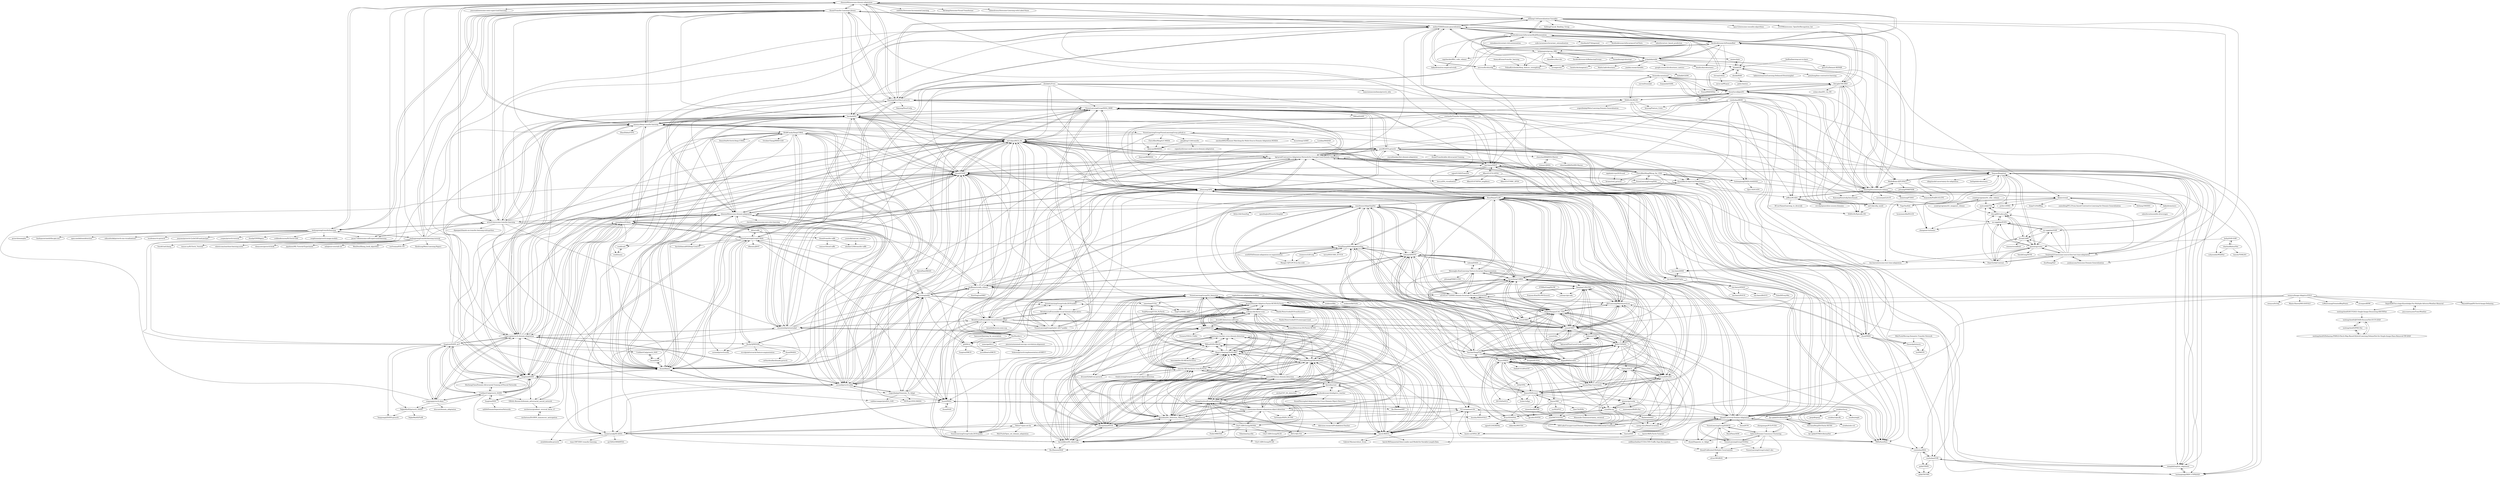 digraph G {
"zhaoxin94/awesome-domain-adaptation" -> "thuml/Transfer-Learning-Library"
"zhaoxin94/awesome-domain-adaptation" -> "jindongwang/transferlearning"
"zhaoxin94/awesome-domain-adaptation" -> "amber0309/Domain-generalization"
"zhaoxin94/awesome-domain-adaptation" -> "KaiyangZhou/Dassl.pytorch"
"zhaoxin94/awesome-domain-adaptation" -> "jason718/awesome-self-supervised-learning" ["e"=1]
"zhaoxin94/awesome-domain-adaptation" -> "yassouali/awesome-semi-supervised-learning" ["e"=1]
"zhaoxin94/awesome-domain-adaptation" -> "barebell/DA"
"zhaoxin94/awesome-domain-adaptation" -> "facebookresearch/DomainBed"
"zhaoxin94/awesome-domain-adaptation" -> "easezyc/deep-transfer-learning"
"zhaoxin94/awesome-domain-adaptation" -> "jvanvugt/pytorch-domain-adaptation"
"zhaoxin94/awesome-domain-adaptation" -> "artix41/awesome-transfer-learning"
"zhaoxin94/awesome-domain-adaptation" -> "xialeiliu/Awesome-Incremental-Learning" ["e"=1]
"zhaoxin94/awesome-domain-adaptation" -> "dk-liang/Awesome-Visual-Transformer" ["e"=1]
"zhaoxin94/awesome-domain-adaptation" -> "subeeshvasu/Awesome-Learning-with-Label-Noise" ["e"=1]
"zhaoxin94/awesome-domain-adaptation" -> "tim-learn/SHOT"
"jindongwang/transferlearning" -> "thuml/Transfer-Learning-Library"
"jindongwang/transferlearning" -> "zhaoxin94/awesome-domain-adaptation"
"jindongwang/transferlearning" -> "jindongwang/transferlearning-tutorial"
"jindongwang/transferlearning" -> "thunlp/GNNPapers" ["e"=1]
"jindongwang/transferlearning" -> "eriklindernoren/PyTorch-GAN" ["e"=1]
"jindongwang/transferlearning" -> "artix41/awesome-transfer-learning"
"jindongwang/transferlearning" -> "rwightman/pytorch-image-models" ["e"=1]
"jindongwang/transferlearning" -> "pytorch/examples" ["e"=1]
"jindongwang/transferlearning" -> "hindupuravinash/the-gan-zoo" ["e"=1]
"jindongwang/transferlearning" -> "open-mmlab/mmdetection" ["e"=1]
"jindongwang/transferlearning" -> "utkuozbulak/pytorch-cnn-visualizations" ["e"=1]
"jindongwang/transferlearning" -> "lucidrains/vit-pytorch" ["e"=1]
"jindongwang/transferlearning" -> "junyanz/pytorch-CycleGAN-and-pix2pix" ["e"=1]
"jindongwang/transferlearning" -> "yunjey/pytorch-tutorial" ["e"=1]
"jindongwang/transferlearning" -> "jason718/awesome-self-supervised-learning" ["e"=1]
"wasidennis/AdaptSegNet" -> "RoyalVane/CLAN"
"wasidennis/AdaptSegNet" -> "valeoai/ADVENT"
"wasidennis/AdaptSegNet" -> "liyunsheng13/BDL"
"wasidennis/AdaptSegNet" -> "jhoffman/cycada_release"
"wasidennis/AdaptSegNet" -> "a514514772/DISE-Domain-Invariant-Structure-Extraction"
"wasidennis/AdaptSegNet" -> "YangZhang4065/AdaptationSeg"
"wasidennis/AdaptSegNet" -> "hfslyc/AdvSemiSeg" ["e"=1]
"wasidennis/AdaptSegNet" -> "layumi/Seg-Uncertainty"
"wasidennis/AdaptSegNet" -> "yzou2/CRST"
"wasidennis/AdaptSegNet" -> "feipan664/IntraDA"
"wasidennis/AdaptSegNet" -> "speedinghzl/Pytorch-Deeplab" ["e"=1]
"wasidennis/AdaptSegNet" -> "YanchaoYang/FDA"
"wasidennis/AdaptSegNet" -> "RogerZhangzz/CAG_UDA"
"wasidennis/AdaptSegNet" -> "mil-tokyo/MCD_DA"
"wasidennis/AdaptSegNet" -> "zhaoxin94/awsome-domain-adaptation"
"zhaoxin94/awsome-domain-adaptation" -> "barebell/DA"
"zhaoxin94/awsome-domain-adaptation" -> "artix41/awesome-transfer-learning"
"zhaoxin94/awsome-domain-adaptation" -> "jhoffman/cycada_release"
"zhaoxin94/awsome-domain-adaptation" -> "mil-tokyo/MCD_DA"
"zhaoxin94/awsome-domain-adaptation" -> "thuml/CDAN"
"zhaoxin94/awsome-domain-adaptation" -> "wasidennis/AdaptSegNet"
"zhaoxin94/awsome-domain-adaptation" -> "thuml/Xlearn"
"zhaoxin94/awsome-domain-adaptation" -> "corenel/pytorch-adda"
"zhaoxin94/awsome-domain-adaptation" -> "amber0309/Domain-generalization"
"zhaoxin94/awsome-domain-adaptation" -> "RoyalVane/CLAN"
"zhaoxin94/awsome-domain-adaptation" -> "chichilicious/awesome-zero-shot-learning" ["e"=1]
"zhaoxin94/awsome-domain-adaptation" -> "jvanvugt/pytorch-domain-adaptation"
"zhaoxin94/awsome-domain-adaptation" -> "fungtion/DANN"
"zhaoxin94/awsome-domain-adaptation" -> "domainadaptation/salad"
"zhaoxin94/awsome-domain-adaptation" -> "pumpikano/tf-dann"
"jindongwang/transferlearning-tutorial" -> "jindongwang/transferlearning"
"jindongwang/transferlearning-tutorial" -> "thuml/Transfer-Learning-Library"
"jindongwang/transferlearning-tutorial" -> "easezyc/deep-transfer-learning"
"jindongwang/transferlearning-tutorial" -> "artix41/awesome-transfer-learning"
"jindongwang/transferlearning-tutorial" -> "jiqizhixin/ML-Tutorial-Experiment" ["e"=1]
"jindongwang/transferlearning-tutorial" -> "thuml/Xlearn"
"jindongwang/transferlearning-tutorial" -> "zhaoxin94/awesome-domain-adaptation"
"jindongwang/transferlearning-tutorial" -> "mli/gluon-tutorials-zh" ["e"=1]
"jindongwang/transferlearning-tutorial" -> "WenDesi/lihang_book_algorithm" ["e"=1]
"jindongwang/transferlearning-tutorial" -> "szcf-weiya/ESL-CN" ["e"=1]
"jindongwang/transferlearning-tutorial" -> "floodsung/Meta-Learning-Papers" ["e"=1]
"jindongwang/transferlearning-tutorial" -> "SmirkCao/Lihang" ["e"=1]
"jindongwang/transferlearning-tutorial" -> "tensor-yu/PyTorch_Tutorial" ["e"=1]
"jindongwang/transferlearning-tutorial" -> "roboticcam/machine-learning-notes" ["e"=1]
"jindongwang/transferlearning-tutorial" -> "chenyuntc/pytorch-book" ["e"=1]
"krumo/Domain-Adaptive-Faster-RCNN-PyTorch" -> "yuhuayc/da-faster-rcnn"
"krumo/Domain-Adaptive-Faster-RCNN-PyTorch" -> "VisionLearningGroup/DA_Detection"
"krumo/Domain-Adaptive-Faster-RCNN-PyTorch" -> "tiancity-NJU/da-faster-rcnn-PyTorch"
"krumo/Domain-Adaptive-Faster-RCNN-PyTorch" -> "Megvii-Nanjing/CR-DA-DET"
"krumo/Domain-Adaptive-Faster-RCNN-PyTorch" -> "chengchunhsu/EveryPixelMatters"
"krumo/Domain-Adaptive-Faster-RCNN-PyTorch" -> "kinredon/DA_Detection_Material"
"krumo/Domain-Adaptive-Faster-RCNN-PyTorch" -> "kevinhkhsu/DA_detection"
"krumo/Domain-Adaptive-Faster-RCNN-PyTorch" -> "harsh-99/SCL"
"krumo/Domain-Adaptive-Faster-RCNN-PyTorch" -> "xinge008/SCDA"
"krumo/Domain-Adaptive-Faster-RCNN-PyTorch" -> "TKKim93/DivMatch"
"krumo/Domain-Adaptive-Faster-RCNN-PyTorch" -> "krumo/Detectron-DA-Faster-RCNN"
"krumo/Domain-Adaptive-Faster-RCNN-PyTorch" -> "chaoqichen/HTCN"
"krumo/Domain-Adaptive-Faster-RCNN-PyTorch" -> "ChrisAllenMing/GPA-detection"
"krumo/Domain-Adaptive-Faster-RCNN-PyTorch" -> "wangs311/awesome-domain-adaptation-object-detection"
"krumo/Domain-Adaptive-Faster-RCNN-PyTorch" -> "naoto0804/cross-domain-detection"
"wangs311/awesome-domain-adaptation-object-detection" -> "kinredon/DA_Detection_Material"
"wangs311/awesome-domain-adaptation-object-detection" -> "krumo/Domain-Adaptive-Faster-RCNN-PyTorch"
"wangs311/awesome-domain-adaptation-object-detection" -> "chengchunhsu/EveryPixelMatters"
"wangs311/awesome-domain-adaptation-object-detection" -> "facebookresearch/adaptive_teacher"
"wangs311/awesome-domain-adaptation-object-detection" -> "fpv-iplab/DA-RetinaNet"
"wangs311/awesome-domain-adaptation-object-detection" -> "CityU-AIM-Group/SIGMA"
"wangs311/awesome-domain-adaptation-object-detection" -> "kinredon/umt"
"wangs311/awesome-domain-adaptation-object-detection" -> "Megvii-Nanjing/CR-DA-DET"
"wangs311/awesome-domain-adaptation-object-detection" -> "ChrisAllenMing/GPA-detection"
"wangs311/awesome-domain-adaptation-object-detection" -> "chaoqichen/HTCN"
"wangs311/awesome-domain-adaptation-object-detection" -> "MCG-NJU/TIA"
"wangs311/awesome-domain-adaptation-object-detection" -> "naoto0804/cross-domain-detection"
"wangs311/awesome-domain-adaptation-object-detection" -> "hnuzhy/SSDA-YOLO"
"wangs311/awesome-domain-adaptation-object-detection" -> "XuYunqiu/H2FA_R-CNN"
"wangs311/awesome-domain-adaptation-object-detection" -> "tiancity-NJU/da-faster-rcnn-PyTorch"
"wenyyu/Image-Adaptive-YOLO" -> "Mazin-Hnewa/MS-DAYOLO"
"wenyyu/Image-Adaptive-YOLO" -> "hnuzhy/SSDA-YOLO"
"wenyyu/Image-Adaptive-YOLO" -> "krumo/Domain-Adaptive-Faster-RCNN-PyTorch"
"wenyyu/Image-Adaptive-YOLO" -> "LiWentomng/OrientedRepPoints" ["e"=1]
"wenyyu/Image-Adaptive-YOLO" -> "strongwolf/DW" ["e"=1]
"wenyyu/Image-Adaptive-YOLO" -> "fingerk28/Two-stage-Knowledge-For-Multiple-Adverse-Weather-Removal"
"wenyyu/Image-Adaptive-YOLO" -> "MayankSingal/PyTorch-Image-Dehazing" ["e"=1]
"wenyyu/Image-Adaptive-YOLO" -> "wenyyu/IA-Seg" ["e"=1]
"wenyyu/Image-Adaptive-YOLO" -> "facebookresearch/adaptive_teacher"
"amber0309/Domain-generalization" -> "facebookresearch/DomainBed"
"amber0309/Domain-generalization" -> "KaiyangZhou/Dassl.pytorch"
"amber0309/Domain-generalization" -> "fmcarlucci/JigenDG"
"amber0309/Domain-generalization" -> "DeLightCMU/RSC"
"amber0309/Domain-generalization" -> "yfzhang114/Generalization-Causality"
"amber0309/Domain-generalization" -> "KaiyangZhou/mixstyle-release"
"amber0309/Domain-generalization" -> "zhaoxin94/awesome-domain-adaptation"
"amber0309/Domain-generalization" -> "microsoft/robustdg"
"amber0309/Domain-generalization" -> "HAHA-DL/MLDG"
"amber0309/Domain-generalization" -> "barebell/DA"
"amber0309/Domain-generalization" -> "thuml/Transfer-Learning-Library"
"amber0309/Domain-generalization" -> "zhaoxin94/awsome-domain-adaptation"
"amber0309/Domain-generalization" -> "p-lambda/wilds"
"amber0309/Domain-generalization" -> "kgl-prml/Contrastive-Adaptation-Network-for-Unsupervised-Domain-Adaptation"
"amber0309/Domain-generalization" -> "facebookresearch/InvariantRiskMinimization"
"jvanvugt/pytorch-domain-adaptation" -> "corenel/pytorch-adda"
"jvanvugt/pytorch-domain-adaptation" -> "barebell/DA"
"jvanvugt/pytorch-domain-adaptation" -> "fungtion/DANN"
"jvanvugt/pytorch-domain-adaptation" -> "domainadaptation/salad"
"jvanvugt/pytorch-domain-adaptation" -> "thuml/Xlearn"
"jvanvugt/pytorch-domain-adaptation" -> "easezyc/deep-transfer-learning"
"jvanvugt/pytorch-domain-adaptation" -> "kgl-prml/Contrastive-Adaptation-Network-for-Unsupervised-Domain-Adaptation"
"jvanvugt/pytorch-domain-adaptation" -> "VisionLearningGroup/SSDA_MME"
"jvanvugt/pytorch-domain-adaptation" -> "thuml/CDAN"
"jvanvugt/pytorch-domain-adaptation" -> "RockySJ/WDGRL"
"jvanvugt/pytorch-domain-adaptation" -> "wogong/pytorch-dann"
"jvanvugt/pytorch-domain-adaptation" -> "zhaoxin94/awsome-domain-adaptation"
"jvanvugt/pytorch-domain-adaptation" -> "amber0309/Domain-generalization"
"jvanvugt/pytorch-domain-adaptation" -> "fungtion/DANN_py3"
"jvanvugt/pytorch-domain-adaptation" -> "mil-tokyo/MCD_DA"
"fingerk28/Two-stage-Knowledge-For-Multiple-Adverse-Weather-Removal" -> "jeya-maria-jose/TransWeather"
"fingerk28/Two-stage-Knowledge-For-Multiple-Adverse-Weather-Removal" -> "weitingchen83/ICCV2021-Single-Image-Desnowing-HDCWNet"
"ChrisAllenMing/GPA-detection" -> "chaoqichen/HTCN"
"ChrisAllenMing/GPA-detection" -> "harsh-99/SCL"
"ChrisAllenMing/GPA-detection" -> "Megvii-Nanjing/CR-DA-DET"
"ChrisAllenMing/GPA-detection" -> "chengchunhsu/EveryPixelMatters"
"ChrisAllenMing/GPA-detection" -> "xinge008/SCDA"
"ChrisAllenMing/GPA-detection" -> "VisionLearningGroup/DA_Detection"
"ChrisAllenMing/GPA-detection" -> "kinredon/umt"
"ChrisAllenMing/GPA-detection" -> "TKKim93/DivMatch"
"ChrisAllenMing/GPA-detection" -> "tiancity-NJU/da-faster-rcnn-PyTorch"
"ChrisAllenMing/GPA-detection" -> "kevinhkhsu/DA_detection"
"ChrisAllenMing/GPA-detection" -> "kinredon/DA_Detection_Material"
"ChrisAllenMing/GPA-detection" -> "caiqi/mean-teacher-cross-domain-detection"
"ChrisAllenMing/GPA-detection" -> "krumo/Domain-Adaptive-Faster-RCNN-PyTorch"
"ChrisAllenMing/GPA-detection" -> "He-Zhenwei/ATF"
"ChrisAllenMing/GPA-detection" -> "He-Zhenwei/MAF"
"CityU-AIM-Group/SIGMA" -> "CityU-AIM-Group/SCAN"
"CityU-AIM-Group/SIGMA" -> "MCG-NJU/TIA"
"CityU-AIM-Group/SIGMA" -> "facebookresearch/adaptive_teacher"
"CityU-AIM-Group/SIGMA" -> "Vibashan/irg-sfda"
"CityU-AIM-Group/SIGMA" -> "CityU-AIM-Group/NLTE"
"CityU-AIM-Group/SIGMA" -> "chengchunhsu/EveryPixelMatters"
"CityU-AIM-Group/SIGMA" -> "wangs311/awesome-domain-adaptation-object-detection"
"CityU-AIM-Group/SIGMA" -> "Feobi1999/TDD"
"Heliot7/open-set-da" -> "Mid-Push/Open_set_domain_adaptation"
"Heliot7/open-set-da" -> "ksaito-ut/OPDA_BP"
"Heliot7/open-set-da" -> "YU1ut/openset-DA"
"Heliot7/open-set-da" -> "thuml/Universal-Domain-Adaptation"
"Heliot7/open-set-da" -> "VisionLearningGroup/visda-2018-public"
"Heliot7/open-set-da" -> "IssamLaradji/M-ADDA"
"MediaBrain-SJTU/FACT" -> "DequanWang/tent"
"MediaBrain-SJTU/FACT" -> "jxhuang0508/FSDR"
"MediaBrain-SJTU/FACT" -> "KaiyangZhou/mixstyle-release"
"MediaBrain-SJTU/FACT" -> "liuquande/FedDG-ELCFS" ["e"=1]
"Megvii-Nanjing/CR-DA-DET" -> "chaoqichen/HTCN"
"Megvii-Nanjing/CR-DA-DET" -> "chengchunhsu/EveryPixelMatters"
"Megvii-Nanjing/CR-DA-DET" -> "kevinhkhsu/DA_detection"
"Megvii-Nanjing/CR-DA-DET" -> "xinge008/SCDA"
"Megvii-Nanjing/CR-DA-DET" -> "ChrisAllenMing/GPA-detection"
"Megvii-Nanjing/CR-DA-DET" -> "TKKim93/DivMatch"
"Megvii-Nanjing/CR-DA-DET" -> "tiancity-NJU/da-faster-rcnn-PyTorch"
"Megvii-Nanjing/CR-DA-DET" -> "krumo/Domain-Adaptive-Faster-RCNN-PyTorch"
"Megvii-Nanjing/CR-DA-DET" -> "VisionLearningGroup/DA_Detection"
"Megvii-Nanjing/CR-DA-DET" -> "harsh-99/SCL"
"Megvii-Nanjing/CR-DA-DET" -> "He-Zhenwei/MAF"
"Megvii-Nanjing/CR-DA-DET" -> "caiqi/mean-teacher-cross-domain-detection"
"Megvii-Nanjing/CR-DA-DET" -> "basiclab/DA-OD-MEAA-PyTorch"
"Megvii-Nanjing/CR-DA-DET" -> "kinredon/DA_Detection_Material"
"Megvii-Nanjing/CR-DA-DET" -> "yuhuayc/da-faster-rcnn"
"YugeTen/fish" -> "lucasmansilla/DGvGS"
"YugeTen/fish" -> "khanrc/swad"
"chaoqichen/HTCN" -> "ChrisAllenMing/GPA-detection"
"chaoqichen/HTCN" -> "Megvii-Nanjing/CR-DA-DET"
"chaoqichen/HTCN" -> "xinge008/SCDA"
"chaoqichen/HTCN" -> "harsh-99/SCL"
"chaoqichen/HTCN" -> "VisionLearningGroup/DA_Detection"
"chaoqichen/HTCN" -> "kevinhkhsu/DA_detection"
"chaoqichen/HTCN" -> "chengchunhsu/EveryPixelMatters"
"chaoqichen/HTCN" -> "kinredon/DA_Detection_Material"
"chaoqichen/HTCN" -> "tiancity-NJU/da-faster-rcnn-PyTorch"
"chaoqichen/HTCN" -> "krumo/Domain-Adaptive-Faster-RCNN-PyTorch"
"chaoqichen/HTCN" -> "caiqi/mean-teacher-cross-domain-detection"
"chengchunhsu/EveryPixelMatters" -> "Megvii-Nanjing/CR-DA-DET"
"chengchunhsu/EveryPixelMatters" -> "xinge008/SCDA"
"chengchunhsu/EveryPixelMatters" -> "kevinhkhsu/DA_detection"
"chengchunhsu/EveryPixelMatters" -> "krumo/Domain-Adaptive-Faster-RCNN-PyTorch"
"chengchunhsu/EveryPixelMatters" -> "ChrisAllenMing/GPA-detection"
"chengchunhsu/EveryPixelMatters" -> "chaoqichen/HTCN"
"chengchunhsu/EveryPixelMatters" -> "kinredon/DA_Detection_Material"
"chengchunhsu/EveryPixelMatters" -> "harsh-99/SCL"
"chengchunhsu/EveryPixelMatters" -> "VisionLearningGroup/DA_Detection"
"chengchunhsu/EveryPixelMatters" -> "kinredon/umt"
"chengchunhsu/EveryPixelMatters" -> "naoto0804/cross-domain-detection"
"chengchunhsu/EveryPixelMatters" -> "facebookresearch/adaptive_teacher"
"chengchunhsu/EveryPixelMatters" -> "wangs311/awesome-domain-adaptation-object-detection"
"chengchunhsu/EveryPixelMatters" -> "He-Zhenwei/ATF"
"chengchunhsu/EveryPixelMatters" -> "Feobi1999/TDD"
"joffery/M-ADA" -> "biomedia-mira/masf"
"joffery/M-ADA" -> "ricvolpi/generalize-unseen-domains"
"joffery/M-ADA" -> "BUserName/Learning_to_diversify"
"joffery/M-ADA" -> "mil-tokyo/dg_mmld"
"joffery/M-ADA" -> "KaiyangZhou/mixstyle-release"
"joffery/M-ADA" -> "HAHA-DL/Episodic-DG"
"kakaobrain/miro" -> "khanrc/swad"
"kakaobrain/miro" -> "salesforce/ensemble-of-averages"
"kevinhkhsu/DA_detection" -> "Megvii-Nanjing/CR-DA-DET"
"kevinhkhsu/DA_detection" -> "harsh-99/SCL"
"kevinhkhsu/DA_detection" -> "chengchunhsu/EveryPixelMatters"
"kevinhkhsu/DA_detection" -> "chaoqichen/HTCN"
"kevinhkhsu/DA_detection" -> "xinge008/SCDA"
"kevinhkhsu/DA_detection" -> "tiancity-NJU/da-faster-rcnn-PyTorch"
"kevinhkhsu/DA_detection" -> "krumo/Domain-Adaptive-Faster-RCNN-PyTorch"
"kevinhkhsu/DA_detection" -> "caiqi/mean-teacher-cross-domain-detection"
"kevinhkhsu/DA_detection" -> "TKKim93/DivMatch"
"kevinhkhsu/DA_detection" -> "VisionLearningGroup/DA_Detection"
"kevinhkhsu/DA_detection" -> "ChrisAllenMing/GPA-detection"
"kevinhkhsu/DA_detection" -> "kinredon/DA_Detection_Material"
"kevinhkhsu/DA_detection" -> "kinredon/umt"
"kevinhkhsu/DA_detection" -> "He-Zhenwei/MAF"
"yfzhang114/Generalization-Causality" -> "facebookresearch/DomainBed"
"yfzhang114/Generalization-Causality" -> "amber0309/Domain-generalization"
"yfzhang114/Generalization-Causality" -> "KaiyangZhou/Dassl.pytorch"
"yfzhang114/Generalization-Causality" -> "facebookresearch/InvariantRiskMinimization"
"yfzhang114/Generalization-Causality" -> "YuejiangLIU/awesome-source-free-test-time-adaptation"
"yfzhang114/Generalization-Causality" -> "fulifeng/Causal_Reading_Group" ["e"=1]
"yfzhang114/Generalization-Causality" -> "DequanWang/tent"
"yfzhang114/Generalization-Causality" -> "KaiyangZhou/mixstyle-release"
"yfzhang114/Generalization-Causality" -> "junkunyuan/Awesome-Domain-Generalization"
"yfzhang114/Generalization-Causality" -> "thuml/Transfer-Learning-Library"
"yfzhang114/Generalization-Causality" -> "fmcarlucci/JigenDG"
"yfzhang114/Generalization-Causality" -> "yuntaodu/Transfer-learning-materials"
"yfzhang114/Generalization-Causality" -> "rguo12/awesome-causality-algorithms" ["e"=1]
"yfzhang114/Generalization-Causality" -> "iCGY96/awesome_OpenSetRecognition_list" ["e"=1]
"yfzhang114/Generalization-Causality" -> "zhaoxin94/awesome-domain-adaptation"
"yuhuayc/da-faster-rcnn" -> "krumo/Domain-Adaptive-Faster-RCNN-PyTorch"
"yuhuayc/da-faster-rcnn" -> "VisionLearningGroup/DA_Detection"
"yuhuayc/da-faster-rcnn" -> "tiancity-NJU/da-faster-rcnn-PyTorch"
"yuhuayc/da-faster-rcnn" -> "naoto0804/cross-domain-detection"
"yuhuayc/da-faster-rcnn" -> "Megvii-Nanjing/CR-DA-DET"
"yuhuayc/da-faster-rcnn" -> "xinge008/SCDA"
"yuhuayc/da-faster-rcnn" -> "ChrisAllenMing/GPA-detection"
"yuhuayc/da-faster-rcnn" -> "chaoqichen/HTCN"
"yuhuayc/da-faster-rcnn" -> "harsh-99/SCL"
"yuhuayc/da-faster-rcnn" -> "kevinhkhsu/DA_detection"
"yuhuayc/da-faster-rcnn" -> "chengchunhsu/EveryPixelMatters"
"yuhuayc/da-faster-rcnn" -> "krumo/Detectron-DA-Faster-RCNN"
"yuhuayc/da-faster-rcnn" -> "divyam02/dafrcnn-pytorch"
"yuhuayc/da-faster-rcnn" -> "kinredon/DA_Detection_Material"
"yuhuayc/da-faster-rcnn" -> "AruniRC/detectron-self-train"
"RogerZhangzz/CAG_UDA" -> "yzou2/CRST"
"RogerZhangzz/CAG_UDA" -> "ZJULearning/MaxSquareLoss"
"RogerZhangzz/CAG_UDA" -> "vikolss/DACS"
"RogerZhangzz/CAG_UDA" -> "RoyalVane/CLAN"
"RogerZhangzz/CAG_UDA" -> "microsoft/ProDA"
"RogerZhangzz/CAG_UDA" -> "liyunsheng13/BDL"
"RogerZhangzz/CAG_UDA" -> "JDAI-CV/FADA"
"RogerZhangzz/CAG_UDA" -> "lianqing11/PyCDA"
"RogerZhangzz/CAG_UDA" -> "layumi/Seg-Uncertainty"
"RogerZhangzz/CAG_UDA" -> "a514514772/DISE-Domain-Invariant-Structure-Extraction"
"RogerZhangzz/CAG_UDA" -> "GaoLii/DSP"
"RogerZhangzz/CAG_UDA" -> "yzou2/CBST"
"RogerZhangzz/CAG_UDA" -> "valeoai/ADVENT"
"lslrh/CPSL" -> "ljjcoder/EHTDI"
"microsoft/ProDA" -> "vikolss/DACS"
"microsoft/ProDA" -> "lhoyer/DAFormer"
"microsoft/ProDA" -> "lhoyer/HRDA"
"microsoft/ProDA" -> "RogerZhangzz/CAG_UDA"
"microsoft/ProDA" -> "layumi/Seg-Uncertainty"
"microsoft/ProDA" -> "visinf/da-sac"
"microsoft/ProDA" -> "cyang-cityu/MetaCorrection"
"microsoft/ProDA" -> "lslrh/CPSL"
"microsoft/ProDA" -> "Raykoooo/IAST"
"microsoft/ProDA" -> "liyunsheng13/BDL"
"microsoft/ProDA" -> "GaoLii/DSP"
"microsoft/ProDA" -> "ZJULearning/MaxSquareLoss"
"microsoft/ProDA" -> "qinenergy/corda"
"microsoft/ProDA" -> "YanchaoYang/FDA"
"microsoft/ProDA" -> "yzou2/CRST"
"thuml/Transfer-Learning-Library" -> "zhaoxin94/awesome-domain-adaptation"
"thuml/Transfer-Learning-Library" -> "jindongwang/transferlearning"
"thuml/Transfer-Learning-Library" -> "easezyc/deep-transfer-learning"
"thuml/Transfer-Learning-Library" -> "facebookresearch/DomainBed"
"thuml/Transfer-Learning-Library" -> "KaiyangZhou/Dassl.pytorch"
"thuml/Transfer-Learning-Library" -> "amber0309/Domain-generalization"
"thuml/Transfer-Learning-Library" -> "mil-tokyo/MCD_DA"
"thuml/Transfer-Learning-Library" -> "barebell/DA"
"thuml/Transfer-Learning-Library" -> "tim-learn/SHOT"
"thuml/Transfer-Learning-Library" -> "thuml/Xlearn"
"thuml/Transfer-Learning-Library" -> "artix41/awesome-transfer-learning"
"thuml/Transfer-Learning-Library" -> "thuml/CDAN"
"thuml/Transfer-Learning-Library" -> "yfzhang114/Generalization-Causality"
"thuml/Transfer-Learning-Library" -> "fungtion/DANN"
"thuml/Transfer-Learning-Library" -> "jindongwang/transferlearning-tutorial"
"artix41/awesome-transfer-learning" -> "zhaoxin94/awsome-domain-adaptation"
"artix41/awesome-transfer-learning" -> "barebell/DA"
"artix41/awesome-transfer-learning" -> "thuml/Xlearn"
"artix41/awesome-transfer-learning" -> "jindongwang/transferlearning"
"artix41/awesome-transfer-learning" -> "domainadaptation/salad"
"artix41/awesome-transfer-learning" -> "easezyc/deep-transfer-learning"
"artix41/awesome-transfer-learning" -> "zhaoxin94/awesome-domain-adaptation"
"artix41/awesome-transfer-learning" -> "thuml/Transfer-Learning-Library"
"artix41/awesome-transfer-learning" -> "jason718/awesome-self-supervised-learning" ["e"=1]
"artix41/awesome-transfer-learning" -> "corenel/pytorch-adda"
"artix41/awesome-transfer-learning" -> "jvanvugt/pytorch-domain-adaptation"
"artix41/awesome-transfer-learning" -> "jhoffman/cycada_release"
"artix41/awesome-transfer-learning" -> "mil-tokyo/MCD_DA"
"artix41/awesome-transfer-learning" -> "amber0309/Domain-generalization"
"artix41/awesome-transfer-learning" -> "dipanjanS/hands-on-transfer-learning-with-python" ["e"=1]
"lhoyer/DAFormer" -> "lhoyer/HRDA"
"lhoyer/DAFormer" -> "vikolss/DACS"
"lhoyer/DAFormer" -> "microsoft/ProDA"
"lhoyer/DAFormer" -> "lhoyer/MIC"
"lhoyer/DAFormer" -> "W-zx-Y/DANNet"
"lhoyer/DAFormer" -> "qinenergy/corda"
"lhoyer/DAFormer" -> "JDAI-CV/FADA"
"lhoyer/DAFormer" -> "liyunsheng13/BDL"
"lhoyer/DAFormer" -> "layumi/Seg-Uncertainty"
"lhoyer/DAFormer" -> "YanchaoYang/FDA"
"lhoyer/DAFormer" -> "RogerZhangzz/CAG_UDA"
"lhoyer/DAFormer" -> "xiaoachen98/DDB"
"lhoyer/DAFormer" -> "brdav/refign"
"lhoyer/DAFormer" -> "BIT-DA/SePiCo"
"lhoyer/DAFormer" -> "visinf/da-sac"
"Britefury/self-ensemble-visual-domain-adapt" -> "Britefury/self-ensemble-visual-domain-adapt-photo"
"Britefury/self-ensemble-visual-domain-adapt" -> "VisionLearningGroup/visda-2018-public"
"Britefury/self-ensemble-visual-domain-adapt" -> "VisionLearningGroup/taskcv-2017-public"
"Britefury/self-ensemble-visual-domain-adapt" -> "jihanyang/AFN"
"Britefury/self-ensemble-visual-domain-adapt" -> "thuml/CDAN"
"Britefury/self-ensemble-visual-domain-adapt" -> "domainadaptation/salad"
"Britefury/self-ensemble-visual-domain-adapt" -> "RuiShu/dirt-t"
"Britefury/self-ensemble-visual-domain-adapt" -> "yogeshbalaji/Generate_To_Adapt"
"Britefury/self-ensemble-visual-domain-adapt" -> "mil-tokyo/MCD_DA"
"Britefury/self-ensemble-visual-domain-adapt" -> "kgl-prml/Contrastive-Adaptation-Network-for-Unsupervised-Domain-Adaptation"
"Britefury/self-ensemble-visual-domain-adapt" -> "thuml/Universal-Domain-Adaptation"
"Britefury/self-ensemble-visual-domain-adapt" -> "benathi/fastswa-semi-sup" ["e"=1]
"Britefury/self-ensemble-visual-domain-adapt" -> "VisionLearningGroup/visda-2019-public"
"Britefury/self-ensemble-visual-domain-adapt" -> "YBZh/SymNets"
"Britefury/self-ensemble-visual-domain-adapt" -> "yzou2/CRST"
"Solacex/Domain-Consensus-Clustering" -> "VisionLearningGroup/OVANet"
"Solacex/Domain-Consensus-Clustering" -> "VisionLearningGroup/DANCE"
"Solacex/Domain-Consensus-Clustering" -> "thuml/Calibrated-Multiple-Uncertainties"
"Solacex/Domain-Consensus-Clustering" -> "thuml/Universal-Domain-Adaptation"
"Solacex/Domain-Consensus-Clustering" -> "silvia1993/ROS"
"Solacex/Domain-Consensus-Clustering" -> "thuml/Separate_to_Adapt"
"Solacex/Domain-Consensus-Clustering" -> "VisionLearningGroup/visda21-dev"
"domainadaptation/salad" -> "Britefury/self-ensemble-visual-domain-adapt"
"domainadaptation/salad" -> "barebell/DA"
"domainadaptation/salad" -> "thuml/MDD"
"domainadaptation/salad" -> "jvanvugt/pytorch-domain-adaptation"
"domainadaptation/salad" -> "thuml/CDAN"
"domainadaptation/salad" -> "RuiShu/dirt-t"
"domainadaptation/salad" -> "VisionLearningGroup/SSDA_MME"
"domainadaptation/salad" -> "jihanyang/AFN"
"domainadaptation/salad" -> "thuml/Xlearn"
"domainadaptation/salad" -> "KaiyangZhou/Dassl.pytorch"
"domainadaptation/salad" -> "erictzeng/adda"
"domainadaptation/salad" -> "postBG/DTA.pytorch"
"domainadaptation/salad" -> "zhaoxin94/awsome-domain-adaptation"
"domainadaptation/salad" -> "mil-tokyo/MCD_DA"
"domainadaptation/salad" -> "IssamLaradji/M-ADDA"
"thuml/CDAN" -> "mil-tokyo/MCD_DA"
"thuml/CDAN" -> "kgl-prml/Contrastive-Adaptation-Network-for-Unsupervised-Domain-Adaptation"
"thuml/CDAN" -> "corenel/pytorch-adda"
"thuml/CDAN" -> "thuml/Xlearn"
"thuml/CDAN" -> "thuml/Universal-Domain-Adaptation"
"thuml/CDAN" -> "thuml/PADA"
"thuml/CDAN" -> "jihanyang/AFN"
"thuml/CDAN" -> "barebell/DA"
"thuml/CDAN" -> "VisionLearningGroup/SSDA_MME"
"thuml/CDAN" -> "tim-learn/SHOT"
"thuml/CDAN" -> "Britefury/self-ensemble-visual-domain-adapt"
"thuml/CDAN" -> "thuml/Batch-Spectral-Penalization"
"thuml/CDAN" -> "fungtion/DANN"
"thuml/CDAN" -> "zhaoxin94/awsome-domain-adaptation"
"thuml/CDAN" -> "thuml/MDD"
"yzou2/CBST" -> "yzou2/CRST"
"yzou2/CBST" -> "YangZhang4065/AdaptationSeg"
"yzou2/CBST" -> "RogerZhangzz/CAG_UDA"
"kohpangwei/group_DRO" -> "anniesch/jtt"
"kohpangwei/group_DRO" -> "ecreager/eiil"
"kohpangwei/group_DRO" -> "p-lambda/wilds"
"kohpangwei/group_DRO" -> "alinlab/LfF"
"kohpangwei/group_DRO" -> "daniellevy/fast-dro"
"kohpangwei/group_DRO" -> "facebookresearch/InvariantRiskMinimization"
"kohpangwei/group_DRO" -> "facebookresearch/BalancingGroups"
"kohpangwei/group_DRO" -> "PolinaKirichenko/deep_feature_reweighting"
"kohpangwei/group_DRO" -> "hsnamkoong/robustopt"
"kohpangwei/group_DRO" -> "capybaralet/REx_code_release"
"KaiyangZhou/Dassl.pytorch" -> "amber0309/Domain-generalization"
"KaiyangZhou/Dassl.pytorch" -> "facebookresearch/DomainBed"
"KaiyangZhou/Dassl.pytorch" -> "KaiyangZhou/mixstyle-release"
"KaiyangZhou/Dassl.pytorch" -> "KaiyangZhou/CoOp" ["e"=1]
"KaiyangZhou/Dassl.pytorch" -> "thuml/Transfer-Learning-Library"
"KaiyangZhou/Dassl.pytorch" -> "zhaoxin94/awesome-domain-adaptation"
"KaiyangZhou/Dassl.pytorch" -> "easezyc/deep-transfer-learning"
"KaiyangZhou/Dassl.pytorch" -> "fmcarlucci/JigenDG"
"KaiyangZhou/Dassl.pytorch" -> "yfzhang114/Generalization-Causality"
"KaiyangZhou/Dassl.pytorch" -> "tim-learn/SHOT"
"KaiyangZhou/Dassl.pytorch" -> "VisionLearningGroup/SSDA_MME"
"KaiyangZhou/Dassl.pytorch" -> "barebell/DA"
"KaiyangZhou/Dassl.pytorch" -> "domainadaptation/salad"
"KaiyangZhou/Dassl.pytorch" -> "DeLightCMU/RSC"
"KaiyangZhou/Dassl.pytorch" -> "jvanvugt/pytorch-domain-adaptation"
"fungtion/DANN" -> "fungtion/DANN_py3"
"fungtion/DANN" -> "corenel/pytorch-adda"
"fungtion/DANN" -> "CuthbertCai/pytorch_DANN"
"fungtion/DANN" -> "jvanvugt/pytorch-domain-adaptation"
"fungtion/DANN" -> "pumpikano/tf-dann"
"fungtion/DANN" -> "barebell/DA"
"fungtion/DANN" -> "mil-tokyo/MCD_DA"
"fungtion/DANN" -> "thuml/CDAN"
"fungtion/DANN" -> "wogong/pytorch-dann"
"fungtion/DANN" -> "fungtion/DSN"
"fungtion/DANN" -> "thuml/Xlearn"
"fungtion/DANN" -> "zhaoxin94/awsome-domain-adaptation"
"fungtion/DANN" -> "GRAAL-Research/domain_adversarial_neural_network"
"fungtion/DANN" -> "ShichengChen/Domain-Adversarial-Training-of-Neural-Networks"
"fungtion/DANN" -> "thuml/Universal-Domain-Adaptation"
"lianqing11/PyCDA" -> "Solacex/CCM"
"lianqing11/PyCDA" -> "a514514772/DISE-Domain-Invariant-Structure-Extraction"
"lianqing11/PyCDA" -> "yzou2/CRST"
"lianqing11/PyCDA" -> "ZJULearning/MaxSquareLoss"
"lianqing11/PyCDA" -> "yuhuayc/gio-ada"
"mil-tokyo/MCD_DA" -> "thuml/CDAN"
"mil-tokyo/MCD_DA" -> "barebell/DA"
"mil-tokyo/MCD_DA" -> "corenel/pytorch-adda"
"mil-tokyo/MCD_DA" -> "jihanyang/AFN"
"mil-tokyo/MCD_DA" -> "thuml/Xlearn"
"mil-tokyo/MCD_DA" -> "kgl-prml/Contrastive-Adaptation-Network-for-Unsupervised-Domain-Adaptation"
"mil-tokyo/MCD_DA" -> "VisionLearningGroup/SSDA_MME"
"mil-tokyo/MCD_DA" -> "fungtion/DANN"
"mil-tokyo/MCD_DA" -> "zhaoxin94/awsome-domain-adaptation"
"mil-tokyo/MCD_DA" -> "RoyalVane/CLAN"
"mil-tokyo/MCD_DA" -> "thuml/Universal-Domain-Adaptation"
"mil-tokyo/MCD_DA" -> "tim-learn/SHOT"
"mil-tokyo/MCD_DA" -> "Britefury/self-ensemble-visual-domain-adapt"
"mil-tokyo/MCD_DA" -> "postBG/DTA.pytorch"
"mil-tokyo/MCD_DA" -> "Heliot7/open-set-da"
"easezyc/deep-transfer-learning" -> "thuml/Transfer-Learning-Library"
"easezyc/deep-transfer-learning" -> "thuml/Xlearn"
"easezyc/deep-transfer-learning" -> "barebell/DA"
"easezyc/deep-transfer-learning" -> "mil-tokyo/MCD_DA"
"easezyc/deep-transfer-learning" -> "jvanvugt/pytorch-domain-adaptation"
"easezyc/deep-transfer-learning" -> "thuml/CDAN"
"easezyc/deep-transfer-learning" -> "corenel/pytorch-adda"
"easezyc/deep-transfer-learning" -> "ZhaoZhibin/UDTL" ["e"=1]
"easezyc/deep-transfer-learning" -> "kgl-prml/Contrastive-Adaptation-Network-for-Unsupervised-Domain-Adaptation"
"easezyc/deep-transfer-learning" -> "KaiyangZhou/Dassl.pytorch"
"easezyc/deep-transfer-learning" -> "VisionLearningGroup/VisionLearningGroup.github.io"
"easezyc/deep-transfer-learning" -> "zhaoxin94/awesome-domain-adaptation"
"easezyc/deep-transfer-learning" -> "SSARCandy/DeepCORAL"
"easezyc/deep-transfer-learning" -> "amber0309/Domain-generalization"
"easezyc/deep-transfer-learning" -> "artix41/awesome-transfer-learning"
"HAHA-DL/MLDG" -> "HAHA-DL/Episodic-DG"
"HAHA-DL/MLDG" -> "yogeshbalaji/Meta-Learning-Domain-Generalization"
"HAHA-DL/MLDG" -> "biomedia-mira/masf"
"HAHA-DL/MLDG" -> "YuqiCui/MMD_AAE"
"HAHA-DL/MLDG" -> "liyiying/Feature_Critic"
"HAHA-DL/MLDG" -> "fmcarlucci/JigenDG"
"HAHA-DL/MLDG" -> "prithv1/DMG"
"HAHA-DL/MLDG" -> "joffery/M-ADA"
"HAHA-DL/MLDG" -> "amber0309/Domain-generalization"
"HAHA-DL/MLDG" -> "VisionLearningGroup/DAL"
"thuml/Xlearn" -> "thuml/CDAN"
"thuml/Xlearn" -> "corenel/pytorch-adda"
"thuml/Xlearn" -> "mil-tokyo/MCD_DA"
"thuml/Xlearn" -> "barebell/DA"
"thuml/Xlearn" -> "easezyc/deep-transfer-learning"
"thuml/Xlearn" -> "erictzeng/adda"
"thuml/Xlearn" -> "thuml/DAN"
"thuml/Xlearn" -> "kgl-prml/Contrastive-Adaptation-Network-for-Unsupervised-Domain-Adaptation"
"thuml/Xlearn" -> "jvanvugt/pytorch-domain-adaptation"
"thuml/Xlearn" -> "jihanyang/AFN"
"thuml/Xlearn" -> "SSARCandy/DeepCORAL"
"thuml/Xlearn" -> "zhaoxin94/awsome-domain-adaptation"
"thuml/Xlearn" -> "VisionLearningGroup/CORAL"
"thuml/Xlearn" -> "VisionLearningGroup/SSDA_MME"
"thuml/Xlearn" -> "fungtion/DANN"
"Luodian/MADAN" -> "daoyuan98/MDDA"
"Luodian/MADAN" -> "ZJULearning/MaxSquareLoss"
"wogong/pytorch-dann" -> "fungtion/DANN"
"wogong/pytorch-dann" -> "NaJaeMin92/pytorch_DANN"
"wogong/pytorch-dann" -> "fungtion/DANN_py3"
"wogong/pytorch-dann" -> "CuthbertCai/pytorch_DANN"
"wogong/pytorch-dann" -> "thuml/CDAN"
"wogong/pytorch-dann" -> "jvanvugt/pytorch-domain-adaptation"
"wogong/pytorch-dann" -> "shucunt/domain_adaptation"
"weitingchen83/ICCV2021-Single-Image-Desnowing-HDCWNet" -> "weitingchen83/JSTASR-DesnowNet-ECCV-2020"
"michetonu/DA-RNN_manoeuver_anticipation" -> "michetonu/gradient_reversal_keras_tf"
"mr-eggplant/SAR" -> "mr-eggplant/EATA"
"mr-eggplant/SAR" -> "qinenergy/cotta"
"mr-eggplant/SAR" -> "fiveai/LAME"
"mr-eggplant/SAR" -> "DequanWang/tent"
"fungtion/DANN_py3" -> "fungtion/DANN"
"fungtion/DANN_py3" -> "CuthbertCai/pytorch_DANN"
"fungtion/DANN_py3" -> "wogong/pytorch-dann"
"fungtion/DANN_py3" -> "NaJaeMin92/pytorch_DANN"
"fungtion/DANN_py3" -> "jvanvugt/pytorch-domain-adaptation"
"fungtion/DANN_py3" -> "easezyc/deep-transfer-learning"
"fungtion/DANN_py3" -> "corenel/pytorch-adda"
"fungtion/DANN_py3" -> "GRAAL-Research/domain_adversarial_neural_network"
"fungtion/DANN_py3" -> "ShichengChen/Domain-Adversarial-Training-of-Neural-Networks"
"fungtion/DANN_py3" -> "CuthbertCai/pytorch_DAN"
"fungtion/DANN_py3" -> "pumpikano/tf-dann"
"fungtion/DANN_py3" -> "thuml/CDAN"
"fungtion/DANN_py3" -> "mil-tokyo/MCD_DA"
"fungtion/DANN_py3" -> "Yangyangii/DANN-pytorch"
"fungtion/DANN_py3" -> "thuml/Transfer-Learning-Library"
"VisionLearningGroup/CORAL" -> "SSARCandy/DeepCORAL"
"VisionLearningGroup/CORAL" -> "erictzeng/adda"
"VisionLearningGroup/CORAL" -> "wzell/cmd"
"VisionLearningGroup/CORAL" -> "harshitbansal05/Deep-Coral-Tf"
"VisionLearningGroup/CORAL" -> "RockySJ/WDGRL"
"VisionLearningGroup/CORAL" -> "ghif/drcn"
"VisionLearningGroup/CORAL" -> "thuml/Xlearn"
"VisionLearningGroup/CORAL" -> "thuml/DAN"
"VisionLearningGroup/CORAL" -> "rflamary/JDOT" ["e"=1]
"VisionLearningGroup/CORAL" -> "corenel/pytorch-arda"
"VisionLearningGroup/CORAL" -> "ddtm/caffe"
"VisionLearningGroup/CORAL" -> "thuml/PADA"
"VisionLearningGroup/CORAL" -> "pumpikano/tf-dann"
"VisionLearningGroup/CORAL" -> "YangZhang4065/AdaptationSeg"
"barebell/DA" -> "zhaoxin94/awsome-domain-adaptation"
"barebell/DA" -> "mil-tokyo/MCD_DA"
"barebell/DA" -> "jvanvugt/pytorch-domain-adaptation"
"barebell/DA" -> "thuml/CDAN"
"barebell/DA" -> "fungtion/DANN"
"barebell/DA" -> "thuml/Xlearn"
"barebell/DA" -> "VisionLearningGroup/SSDA_MME"
"barebell/DA" -> "corenel/pytorch-adda"
"barebell/DA" -> "domainadaptation/salad"
"barebell/DA" -> "easezyc/deep-transfer-learning"
"barebell/DA" -> "artix41/awesome-transfer-learning"
"barebell/DA" -> "jihanyang/AFN"
"barebell/DA" -> "RoyalVane/CLAN"
"barebell/DA" -> "thuml/Universal-Domain-Adaptation"
"barebell/DA" -> "kgl-prml/Contrastive-Adaptation-Network-for-Unsupervised-Domain-Adaptation"
"thuml/DAN" -> "CuthbertCai/pytorch_DAN"
"thuml/DAN" -> "thuml/Xlearn"
"thuml/Universal-Domain-Adaptation" -> "Solacex/Domain-Consensus-Clustering"
"thuml/Universal-Domain-Adaptation" -> "VisionLearningGroup/DANCE"
"thuml/Universal-Domain-Adaptation" -> "YU1ut/openset-DA"
"thuml/Universal-Domain-Adaptation" -> "VisionLearningGroup/OVANet"
"thuml/Universal-Domain-Adaptation" -> "thuml/CDAN"
"thuml/Universal-Domain-Adaptation" -> "Heliot7/open-set-da"
"thuml/Universal-Domain-Adaptation" -> "jihanyang/AFN"
"thuml/Universal-Domain-Adaptation" -> "thuml/Calibrated-Multiple-Uncertainties"
"thuml/Universal-Domain-Adaptation" -> "thuml/ETN"
"thuml/Universal-Domain-Adaptation" -> "ksaito-ut/OPDA_BP"
"thuml/Universal-Domain-Adaptation" -> "kgl-prml/Contrastive-Adaptation-Network-for-Unsupervised-Domain-Adaptation"
"thuml/Universal-Domain-Adaptation" -> "YBZh/SymNets"
"thuml/Universal-Domain-Adaptation" -> "mil-tokyo/MCD_DA"
"thuml/Universal-Domain-Adaptation" -> "VisionLearningGroup/SSDA_MME"
"thuml/Universal-Domain-Adaptation" -> "RoyalVane/CLAN"
"yuntaodu/Transfer-learning-materials" -> "tim-learn/ATDOC"
"yuntaodu/Transfer-learning-materials" -> "tim-learn/SHOT"
"yuntaodu/Transfer-learning-materials" -> "VisionLearningGroup/VisionLearningGroup.github.io"
"yuntaodu/Transfer-learning-materials" -> "easezyc/deep-transfer-learning"
"yuntaodu/Transfer-learning-materials" -> "KaiyangZhou/mixstyle-release"
"yuntaodu/Transfer-learning-materials" -> "hou-yz/DA_visualization"
"yuntaodu/Transfer-learning-materials" -> "KaiyangZhou/ssdg-benchmark"
"CuthbertCai/pytorch_DAN" -> "thuml/DAN"
"fungtion/DSN" -> "wj926/DomainSeparationNetworks"
"fungtion/DSN" -> "fungtion/DANN"
"fungtion/DSN" -> "CuthbertCai/pytorch_DANN"
"ozanciga/dirt-t" -> "Solacex/pytorch-implementation-of-DIRT-T"
"corenel/pytorch-adda" -> "erictzeng/adda"
"corenel/pytorch-adda" -> "thuml/CDAN"
"corenel/pytorch-adda" -> "jvanvugt/pytorch-domain-adaptation"
"corenel/pytorch-adda" -> "mil-tokyo/MCD_DA"
"corenel/pytorch-adda" -> "thuml/Xlearn"
"corenel/pytorch-adda" -> "fungtion/DANN"
"corenel/pytorch-adda" -> "jhoffman/cycada_release"
"corenel/pytorch-adda" -> "barebell/DA"
"corenel/pytorch-adda" -> "IssamLaradji/M-ADDA"
"corenel/pytorch-adda" -> "yogeshbalaji/Generate_To_Adapt"
"corenel/pytorch-adda" -> "SSARCandy/DeepCORAL"
"corenel/pytorch-adda" -> "easezyc/deep-transfer-learning"
"corenel/pytorch-adda" -> "thuml/PADA"
"corenel/pytorch-adda" -> "zhaoxin94/awsome-domain-adaptation"
"corenel/pytorch-adda" -> "nitahhhh/adda-pytorch"
"thuml/Calibrated-Multiple-Uncertainties" -> "silvia1993/ROS"
"feipan664/IntraDA" -> "MyeongJin-Kim/Learning-Texture-Invariant-Representation"
"feipan664/IntraDA" -> "valeoai/ADVENT"
"feipan664/IntraDA" -> "ZJULearning/MaxSquareLoss"
"feipan664/IntraDA" -> "liyunsheng13/BDL"
"feipan664/IntraDA" -> "Solacex/CCM"
"feipan664/IntraDA" -> "YanchaoYang/FDA"
"feipan664/IntraDA" -> "a514514772/DISE-Domain-Invariant-Structure-Extraction"
"feipan664/IntraDA" -> "wasidennis/AdaptSegNet"
"feipan664/IntraDA" -> "RoyalVane/CLAN"
"feipan664/IntraDA" -> "SHI-Labs/Unsupervised-Domain-Adaptation-with-Differential-Treatment"
"feipan664/IntraDA" -> "yzou2/CRST"
"feipan664/IntraDA" -> "RogerZhangzz/CAG_UDA"
"feipan664/IntraDA" -> "YangZhang4065/AdaptationSeg"
"feipan664/IntraDA" -> "JDAI-CV/FADA"
"feipan664/IntraDA" -> "visinf/da-sac"
"valeoai/DADA" -> "valeoai/ADVENT"
"valeoai/DADA" -> "MyeongJin-Kim/Learning-Texture-Invariant-Representation"
"valeoai/DADA" -> "ZJULearning/MaxSquareLoss"
"cuishuhao/BNM" -> "cuishuhao/HDA"
"cuishuhao/BNM" -> "cuishuhao/GVB"
"cuishuhao/BNM" -> "huitangtang/SRDC-CVPR2020"
"cuishuhao/BNM" -> "jihanyang/AFN"
"cuishuhao/BNM" -> "thuml/Batch-Spectral-Penalization"
"cuishuhao/BNM" -> "YBZh/SymNets"
"cuishuhao/BNM" -> "thuml/Universal-Domain-Adaptation"
"cuishuhao/BNM" -> "postBG/DTA.pytorch"
"cuishuhao/BNM" -> "kgl-prml/Contrastive-Adaptation-Network-for-Unsupervised-Domain-Adaptation"
"cuishuhao/BNM" -> "VisionLearningGroup/SSDA_MME"
"cuishuhao/BNM" -> "huitangtang/DADA-AAAI2020"
"cuishuhao/BNM" -> "xiangdal/implicit_alignment"
"ETHRuiGong/DLOW" -> "yuhuayc/gio-ada"
"ETHRuiGong/DLOW" -> "Euiyeon-Kim/DLOW-Pytorch"
"RoyalVane/CLAN" -> "liyunsheng13/BDL"
"RoyalVane/CLAN" -> "valeoai/ADVENT"
"RoyalVane/CLAN" -> "wasidennis/AdaptSegNet"
"RoyalVane/CLAN" -> "yzou2/CRST"
"RoyalVane/CLAN" -> "a514514772/DISE-Domain-Invariant-Structure-Extraction"
"RoyalVane/CLAN" -> "RogerZhangzz/CAG_UDA"
"RoyalVane/CLAN" -> "ZJULearning/MaxSquareLoss"
"RoyalVane/CLAN" -> "YangZhang4065/AdaptationSeg"
"RoyalVane/CLAN" -> "jihanyang/AFN"
"RoyalVane/CLAN" -> "layumi/Seg-Uncertainty"
"RoyalVane/CLAN" -> "yzou2/CBST"
"RoyalVane/CLAN" -> "mil-tokyo/MCD_DA"
"RoyalVane/CLAN" -> "kgl-prml/Contrastive-Adaptation-Network-for-Unsupervised-Domain-Adaptation"
"RoyalVane/CLAN" -> "MyeongJin-Kim/Learning-Texture-Invariant-Representation"
"RoyalVane/CLAN" -> "lianqing11/PyCDA"
"divyam02/dafrcnn-pytorch" -> "tiancity-NJU/da-faster-rcnn-PyTorch"
"tiancity-NJU/da-faster-rcnn-PyTorch" -> "divyam02/dafrcnn-pytorch"
"tiancity-NJU/da-faster-rcnn-PyTorch" -> "VisionLearningGroup/DA_Detection"
"tiancity-NJU/da-faster-rcnn-PyTorch" -> "harsh-99/SCL"
"tiancity-NJU/da-faster-rcnn-PyTorch" -> "yuhuayc/da-faster-rcnn"
"tiancity-NJU/da-faster-rcnn-PyTorch" -> "krumo/Domain-Adaptive-Faster-RCNN-PyTorch"
"tiancity-NJU/da-faster-rcnn-PyTorch" -> "Megvii-Nanjing/CR-DA-DET"
"tiancity-NJU/da-faster-rcnn-PyTorch" -> "kevinhkhsu/DA_detection"
"tiancity-NJU/da-faster-rcnn-PyTorch" -> "caiqi/mean-teacher-cross-domain-detection"
"tiancity-NJU/da-faster-rcnn-PyTorch" -> "ChrisAllenMing/GPA-detection"
"tiancity-NJU/da-faster-rcnn-PyTorch" -> "chaoqichen/HTCN"
"tiancity-NJU/da-faster-rcnn-PyTorch" -> "xinge008/SCDA"
"tiancity-NJU/da-faster-rcnn-PyTorch" -> "naoto0804/cross-domain-detection"
"tiancity-NJU/da-faster-rcnn-PyTorch" -> "TKKim93/DivMatch"
"tiancity-NJU/da-faster-rcnn-PyTorch" -> "kinredon/DA_Detection_Material"
"tiancity-NJU/da-faster-rcnn-PyTorch" -> "frank-xwang/towards-universal-object-detection"
"harsh-99/PyTorch-Tutorials" -> "harsh-99/Sequential-Data-Loader-and-Model-for-Variable-Length-Data"
"harsh-99/PyTorch-Tutorials" -> "siddhanthaldar/CUDA-CNN-Traffic-Sign-Recognition"
"ChrisAllenMing/LtC-MSDA" -> "daoyuan98/MDDA"
"kgl-prml/Contrastive-Adaptation-Network-for-Unsupervised-Domain-Adaptation" -> "thuml/CDAN"
"kgl-prml/Contrastive-Adaptation-Network-for-Unsupervised-Domain-Adaptation" -> "tim-learn/SHOT"
"kgl-prml/Contrastive-Adaptation-Network-for-Unsupervised-Domain-Adaptation" -> "postBG/DTA.pytorch"
"kgl-prml/Contrastive-Adaptation-Network-for-Unsupervised-Domain-Adaptation" -> "VisionLearningGroup/SSDA_MME"
"kgl-prml/Contrastive-Adaptation-Network-for-Unsupervised-Domain-Adaptation" -> "jihanyang/AFN"
"kgl-prml/Contrastive-Adaptation-Network-for-Unsupervised-Domain-Adaptation" -> "mil-tokyo/MCD_DA"
"kgl-prml/Contrastive-Adaptation-Network-for-Unsupervised-Domain-Adaptation" -> "RoyalVane/CLAN"
"kgl-prml/Contrastive-Adaptation-Network-for-Unsupervised-Domain-Adaptation" -> "thuml/Universal-Domain-Adaptation"
"kgl-prml/Contrastive-Adaptation-Network-for-Unsupervised-Domain-Adaptation" -> "ChrisAllenMing/Mixup_for_UDA"
"kgl-prml/Contrastive-Adaptation-Network-for-Unsupervised-Domain-Adaptation" -> "VisionLearningGroup/taskcv-2017-public"
"kgl-prml/Contrastive-Adaptation-Network-for-Unsupervised-Domain-Adaptation" -> "thuml/Batch-Spectral-Penalization"
"kgl-prml/Contrastive-Adaptation-Network-for-Unsupervised-Domain-Adaptation" -> "thuml/Xlearn"
"kgl-prml/Contrastive-Adaptation-Network-for-Unsupervised-Domain-Adaptation" -> "YBZh/SymNets"
"kgl-prml/Contrastive-Adaptation-Network-for-Unsupervised-Domain-Adaptation" -> "Britefury/self-ensemble-visual-domain-adapt"
"kgl-prml/Contrastive-Adaptation-Network-for-Unsupervised-Domain-Adaptation" -> "huitangtang/SRDC-CVPR2020"
"microsoft/robustdg" -> "vihari/CSD"
"microsoft/robustdg" -> "belaalb/G2DM"
"microsoft/robustdg" -> "amber0309/Domain-generalization"
"microsoft/robustdg" -> "biomedia-mira/masf"
"VisionLearningGroup/VisionLearningGroup.github.io" -> "VisionLearningGroup/visda-2019-public"
"VisionLearningGroup/VisionLearningGroup.github.io" -> "ChrisAllenMing/LtC-MSDA"
"VisionLearningGroup/VisionLearningGroup.github.io" -> "xiechen0692/Moment-Matching-for-Multi-Source-Domain-Adaptation-M3SDA"
"VisionLearningGroup/VisionLearningGroup.github.io" -> "mil-tokyo/MCD_DA"
"VisionLearningGroup/VisionLearningGroup.github.io" -> "daoyuan98/MDDA"
"VisionLearningGroup/VisionLearningGroup.github.io" -> "KeiraZhao/MDAN"
"VisionLearningGroup/VisionLearningGroup.github.io" -> "jiangfeng1124/transfer"
"VisionLearningGroup/VisionLearningGroup.github.io" -> "thuml/Batch-Spectral-Penalization"
"VisionLearningGroup/VisionLearningGroup.github.io" -> "easezyc/deep-transfer-learning"
"VisionLearningGroup/VisionLearningGroup.github.io" -> "liyunsheng13/DRT"
"VisionLearningGroup/DANCE" -> "Solacex/Domain-Consensus-Clustering"
"VisionLearningGroup/DANCE" -> "thuml/Calibrated-Multiple-Uncertainties"
"VisionLearningGroup/DANCE" -> "VisionLearningGroup/OVANet"
"VisionLearningGroup/DANCE" -> "thuml/Universal-Domain-Adaptation"
"VisionLearningGroup/DANCE" -> "RoyalVane/ASM"
"VisionLearningGroup/DANCE" -> "thuml/Separate_to_Adapt"
"VisionLearningGroup/SSDA_MME" -> "tim-learn/SHOT"
"VisionLearningGroup/SSDA_MME" -> "jihanyang/AFN"
"VisionLearningGroup/SSDA_MME" -> "kgl-prml/Contrastive-Adaptation-Network-for-Unsupervised-Domain-Adaptation"
"VisionLearningGroup/SSDA_MME" -> "thuml/CDAN"
"VisionLearningGroup/SSDA_MME" -> "barebell/DA"
"VisionLearningGroup/SSDA_MME" -> "mil-tokyo/MCD_DA"
"VisionLearningGroup/SSDA_MME" -> "VisionLearningGroup/taskcv-2017-public"
"VisionLearningGroup/SSDA_MME" -> "thuml/Universal-Domain-Adaptation"
"VisionLearningGroup/SSDA_MME" -> "postBG/DTA.pytorch"
"VisionLearningGroup/SSDA_MME" -> "TKKim93/APE"
"VisionLearningGroup/SSDA_MME" -> "thuml/MDD"
"VisionLearningGroup/SSDA_MME" -> "xiangdal/implicit_alignment"
"VisionLearningGroup/SSDA_MME" -> "YBZh/SymNets"
"VisionLearningGroup/SSDA_MME" -> "jvanvugt/pytorch-domain-adaptation"
"VisionLearningGroup/SSDA_MME" -> "thuml/Xlearn"
"YuejiangLIU/awesome-source-free-test-time-adaptation" -> "DianCh/AdaContrast"
"YuejiangLIU/awesome-source-free-test-time-adaptation" -> "qinenergy/cotta"
"YuejiangLIU/awesome-source-free-test-time-adaptation" -> "DequanWang/tent"
"YuejiangLIU/awesome-source-free-test-time-adaptation" -> "tim-learn/awesome-test-time-adaptation"
"YuejiangLIU/awesome-source-free-test-time-adaptation" -> "vita-epfl/ttt-plus-plus"
"YuejiangLIU/awesome-source-free-test-time-adaptation" -> "fiveai/LAME"
"YuejiangLIU/awesome-source-free-test-time-adaptation" -> "mr-eggplant/SAR"
"YuejiangLIU/awesome-source-free-test-time-adaptation" -> "junkunyuan/Awesome-Domain-Generalization"
"YuejiangLIU/awesome-source-free-test-time-adaptation" -> "mr-eggplant/EATA"
"YuejiangLIU/awesome-source-free-test-time-adaptation" -> "matsuolab/T3A"
"YuejiangLIU/awesome-source-free-test-time-adaptation" -> "ZyeZhang/DaC"
"lhoyer/HRDA" -> "lhoyer/DAFormer"
"lhoyer/HRDA" -> "vikolss/DACS"
"lhoyer/HRDA" -> "lhoyer/MIC"
"lhoyer/HRDA" -> "user0407/CLUDA"
"lhoyer/HRDA" -> "microsoft/ProDA"
"lhoyer/HRDA" -> "BIT-DA/SePiCo"
"lhoyer/HRDA" -> "shahaf1313/ProCST"
"lhoyer/HRDA" -> "lslrh/CPSL"
"lhoyer/HRDA" -> "xiaoachen98/DDB"
"lhoyer/HRDA" -> "JDAI-CV/FADA"
"lhoyer/HRDA" -> "W-zx-Y/DANNet"
"lhoyer/HRDA" -> "cyang-cityu/MetaCorrection"
"lhoyer/HRDA" -> "brdav/refign"
"lhoyer/HRDA" -> "qinenergy/corda"
"lhoyer/HRDA" -> "GaoLii/DSP"
"qinenergy/corda" -> "GaoLii/DSP"
"qinenergy/corda" -> "visinf/da-sac"
"qinenergy/corda" -> "manmanjun/BAPA-Net"
"alinlab/L2T-ww" -> "barebell/DA"
"alinlab/L2T-ww" -> "thuml/CDAN"
"alinlab/L2T-ww" -> "thuml/Xlearn"
"alinlab/L2T-ww" -> "jihanyang/AFN"
"alinlab/L2T-ww" -> "mil-tokyo/MCD_DA"
"alinlab/L2T-ww" -> "mancinimassimiliano/pytorch_wbn"
"alinlab/L2T-ww" -> "domainadaptation/salad"
"alinlab/L2T-ww" -> "yzou2/CRST"
"alinlab/L2T-ww" -> "RoyalVane/CLAN"
"alinlab/L2T-ww" -> "VisionLearningGroup/SSDA_MME"
"alinlab/L2T-ww" -> "fmcarlucci/JigenDG"
"alinlab/L2T-ww" -> "zhaoxin94/awsome-domain-adaptation"
"apple/ml-cvpr2019-swd" -> "krumo/swd_pytorch"
"YanchaoYang/FDA" -> "liyunsheng13/BDL"
"YanchaoYang/FDA" -> "valeoai/ADVENT"
"YanchaoYang/FDA" -> "microsoft/ProDA"
"YanchaoYang/FDA" -> "feipan664/IntraDA"
"YanchaoYang/FDA" -> "yzou2/CRST"
"YanchaoYang/FDA" -> "layumi/Seg-Uncertainty"
"YanchaoYang/FDA" -> "wasidennis/AdaptSegNet"
"YanchaoYang/FDA" -> "JDAI-CV/FADA"
"YanchaoYang/FDA" -> "lhoyer/DAFormer"
"YanchaoYang/FDA" -> "lhoyer/HRDA"
"YanchaoYang/FDA" -> "RoyalVane/CLAN"
"YanchaoYang/FDA" -> "Solacex/CCM"
"YanchaoYang/FDA" -> "donglao/PCEDA"
"YanchaoYang/FDA" -> "RogerZhangzz/CAG_UDA"
"YanchaoYang/FDA" -> "ZJULearning/MaxSquareLoss"
"ostafen/clover" -> "ostafen/viperdb"
"ostafen/clover" -> "ostafen/xdcc-cli"
"ostafen/clover" -> "fpv-iplab/DA-RetinaNet"
"ostafen/clover" -> "ostafen/eagle"
"ostafen/clover" -> "fpv-iplab/STMDA-RetinaNet"
"ostafen/clover" -> "GiovanniPasq/DA-Faster-RCNN"
"ostafen/clover" -> "genjidb/genji" ["e"=1]
"tim-learn/SHOT" -> "tim-learn/SHOT-plus"
"tim-learn/SHOT" -> "VisionLearningGroup/SSDA_MME"
"tim-learn/SHOT" -> "Albert0147/G-SFDA"
"tim-learn/SHOT" -> "kgl-prml/Contrastive-Adaptation-Network-for-Unsupervised-Domain-Adaptation"
"tim-learn/SHOT" -> "tim-learn/ATDOC"
"tim-learn/SHOT" -> "DequanWang/tent"
"tim-learn/SHOT" -> "tim-learn/DINE"
"tim-learn/SHOT" -> "thuml/CDAN"
"tim-learn/SHOT" -> "ygjwd12345/TransDA"
"tim-learn/SHOT" -> "mil-tokyo/MCD_DA"
"tim-learn/SHOT" -> "tim-learn/awesome-test-time-adaptation"
"tim-learn/SHOT" -> "xiangdal/implicit_alignment"
"tim-learn/SHOT" -> "hou-yz/DA_visualization"
"tim-learn/SHOT" -> "ChrisAllenMing/Mixup_for_UDA"
"tim-learn/SHOT" -> "thuml/Universal-Domain-Adaptation"
"visinf/da-sac" -> "qinenergy/corda"
"visinf/da-sac" -> "W-zx-Y/DANNet"
"visinf/da-sac" -> "microsoft/ProDA"
"visinf/da-sac" -> "GaoLii/DSP"
"visinf/da-sac" -> "SHI-Labs/Unsupervised-Domain-Adaptation-with-Differential-Treatment"
"visinf/da-sac" -> "cyang-cityu/MetaCorrection"
"visinf/da-sac" -> "Raykoooo/IAST"
"kakaoenterprise/Learning-Debiased-Disentangled" -> "alinlab/LfF"
"cuishuhao/GVB" -> "cuishuhao/HDA"
"cuishuhao/GVB" -> "xiangdal/implicit_alignment"
"cuishuhao/GVB" -> "qzhb/CKMN"
"cuishuhao/GVB" -> "qzhb/TDCMN"
"jhoffman/cycada_release" -> "wasidennis/AdaptSegNet"
"jhoffman/cycada_release" -> "liyunsheng13/BDL"
"jhoffman/cycada_release" -> "zhaoxin94/awsome-domain-adaptation"
"jhoffman/cycada_release" -> "corenel/pytorch-adda"
"jhoffman/cycada_release" -> "valeoai/ADVENT"
"jhoffman/cycada_release" -> "mil-tokyo/MCD_DA"
"jhoffman/cycada_release" -> "a514514772/DISE-Domain-Invariant-Structure-Extraction"
"jhoffman/cycada_release" -> "thuml/CDAN"
"jhoffman/cycada_release" -> "erictzeng/adda"
"jhoffman/cycada_release" -> "RoyalVane/CLAN"
"jhoffman/cycada_release" -> "YangZhang4065/AdaptationSeg"
"jhoffman/cycada_release" -> "HsinYingLee/DRIT" ["e"=1]
"jhoffman/cycada_release" -> "barebell/DA"
"jhoffman/cycada_release" -> "yogeshbalaji/Generate_To_Adapt"
"jhoffman/cycada_release" -> "VisionLearningGroup/DA_Detection"
"SSARCandy/DeepCORAL" -> "VisionLearningGroup/CORAL"
"SSARCandy/DeepCORAL" -> "thuml/PADA"
"SSARCandy/DeepCORAL" -> "DenisDsh/PyTorch-Deep-CORAL"
"SSARCandy/DeepCORAL" -> "thuml/Xlearn"
"SSARCandy/DeepCORAL" -> "corenel/pytorch-adda"
"SSARCandy/DeepCORAL" -> "vaibhavnaagar/pixelDA_GAN"
"SSARCandy/DeepCORAL" -> "yogeshbalaji/Generate_To_Adapt"
"SSARCandy/DeepCORAL" -> "mil-tokyo/MCD_DA"
"SSARCandy/DeepCORAL" -> "wzell/mann"
"SSARCandy/DeepCORAL" -> "harshitbansal05/Deep-Coral-Tf"
"SSARCandy/DeepCORAL" -> "OctoberChang/MMD-GAN" ["e"=1]
"SSARCandy/DeepCORAL" -> "thuml/CDAN"
"SSARCandy/DeepCORAL" -> "wzell/cmd"
"SSARCandy/DeepCORAL" -> "corenel/pytorch-arda"
"SSARCandy/DeepCORAL" -> "YU1ut/openset-DA"
"viggin/domain-adaptation-toolbox" -> "wmkouw/libTLDA"
"viggin/domain-adaptation-toolbox" -> "ghif/drcn"
"viggin/domain-adaptation-toolbox" -> "samotiian/CCSA"
"viggin/domain-adaptation-toolbox" -> "wmkouw/flda"
"junkunyuan/Awesome-Domain-Generalization" -> "YuejiangLIU/awesome-source-free-test-time-adaptation"
"valeoai/ADVENT" -> "liyunsheng13/BDL"
"valeoai/ADVENT" -> "RoyalVane/CLAN"
"valeoai/ADVENT" -> "yzou2/CRST"
"valeoai/ADVENT" -> "wasidennis/AdaptSegNet"
"valeoai/ADVENT" -> "valeoai/DADA"
"valeoai/ADVENT" -> "a514514772/DISE-Domain-Invariant-Structure-Extraction"
"valeoai/ADVENT" -> "feipan664/IntraDA"
"valeoai/ADVENT" -> "YangZhang4065/AdaptationSeg"
"valeoai/ADVENT" -> "ZJULearning/MaxSquareLoss"
"valeoai/ADVENT" -> "RogerZhangzz/CAG_UDA"
"valeoai/ADVENT" -> "YanchaoYang/FDA"
"valeoai/ADVENT" -> "microsoft/ProDA"
"valeoai/ADVENT" -> "jhoffman/cycada_release"
"valeoai/ADVENT" -> "yzou2/CBST"
"valeoai/ADVENT" -> "jihanyang/AFN"
"pumpikano/tf-dann" -> "fungtion/DANN"
"pumpikano/tf-dann" -> "GRAAL-Research/domain_adversarial_neural_network"
"pumpikano/tf-dann" -> "ddtm/caffe"
"pumpikano/tf-dann" -> "erictzeng/adda"
"pumpikano/tf-dann" -> "michetonu/gradient_reversal_keras_tf"
"pumpikano/tf-dann" -> "thuml/Xlearn"
"pumpikano/tf-dann" -> "corenel/pytorch-adda"
"pumpikano/tf-dann" -> "VisionLearningGroup/CORAL"
"pumpikano/tf-dann" -> "barebell/DA"
"pumpikano/tf-dann" -> "zhaoxin94/awsome-domain-adaptation"
"pumpikano/tf-dann" -> "thuml/CDAN"
"pumpikano/tf-dann" -> "CuthbertCai/pytorch_DANN"
"pumpikano/tf-dann" -> "SSARCandy/DeepCORAL"
"pumpikano/tf-dann" -> "jvanvugt/pytorch-domain-adaptation"
"pumpikano/tf-dann" -> "IssamLaradji/M-ADDA"
"jihanyang/AFN" -> "YBZh/SymNets"
"jihanyang/AFN" -> "thuml/Batch-Spectral-Penalization"
"jihanyang/AFN" -> "postBG/DTA.pytorch"
"jihanyang/AFN" -> "thuml/PADA"
"jihanyang/AFN" -> "VisionLearningGroup/SSDA_MME"
"jihanyang/AFN" -> "thuml/CDAN"
"jihanyang/AFN" -> "IssamLaradji/M-ADDA"
"jihanyang/AFN" -> "Britefury/self-ensemble-visual-domain-adapt-photo"
"jihanyang/AFN" -> "thuml/Universal-Domain-Adaptation"
"jihanyang/AFN" -> "RoyalVane/CLAN"
"jihanyang/AFN" -> "kgl-prml/Contrastive-Adaptation-Network-for-Unsupervised-Domain-Adaptation"
"jihanyang/AFN" -> "xiangdal/implicit_alignment"
"jihanyang/AFN" -> "mil-tokyo/MCD_DA"
"jihanyang/AFN" -> "YU1ut/openset-DA"
"jihanyang/AFN" -> "thuml/MDD"
"DeLightCMU/RSC" -> "fmcarlucci/JigenDG"
"DeLightCMU/RSC" -> "amber0309/Domain-generalization"
"DeLightCMU/RSC" -> "KaiyangZhou/mixstyle-release"
"DeLightCMU/RSC" -> "biomedia-mira/masf"
"DeLightCMU/RSC" -> "facebookresearch/DomainBed"
"DeLightCMU/RSC" -> "mil-tokyo/dg_mmld"
"DeLightCMU/RSC" -> "MediaBrain-SJTU/FACT"
"DeLightCMU/RSC" -> "YugeTen/fish"
"DeLightCMU/RSC" -> "EmmaW8/EISNet"
"DeLightCMU/RSC" -> "sshan-zhao/DG_via_ER"
"p-lambda/wilds" -> "facebookresearch/DomainBed"
"p-lambda/wilds" -> "kohpangwei/group_DRO"
"p-lambda/wilds" -> "facebookresearch/InvariantRiskMinimization"
"p-lambda/wilds" -> "amber0309/Domain-generalization"
"p-lambda/wilds" -> "YugeTen/fish"
"p-lambda/wilds" -> "hendrycks/robustness" ["e"=1]
"p-lambda/wilds" -> "PolinaKirichenko/deep_feature_reweighting"
"p-lambda/wilds" -> "hendrycks/imagenet-r" ["e"=1]
"p-lambda/wilds" -> "MadryLab/robustness" ["e"=1]
"p-lambda/wilds" -> "zhangmarvin/memo"
"p-lambda/wilds" -> "DequanWang/tent"
"p-lambda/wilds" -> "ecreager/eiil"
"p-lambda/wilds" -> "microsoft/robustdg"
"p-lambda/wilds" -> "yandex-research/shifts"
"p-lambda/wilds" -> "google-research/robustness_metrics" ["e"=1]
"VisionLearningGroup/taskcv-2017-public" -> "Britefury/self-ensemble-visual-domain-adapt-photo"
"VisionLearningGroup/taskcv-2017-public" -> "VisionLearningGroup/visda-2018-public"
"VisionLearningGroup/taskcv-2017-public" -> "Britefury/self-ensemble-visual-domain-adapt"
"VisionLearningGroup/taskcv-2017-public" -> "VisionLearningGroup/SSDA_MME"
"VisionLearningGroup/taskcv-2017-public" -> "kgl-prml/Contrastive-Adaptation-Network-for-Unsupervised-Domain-Adaptation"
"VisionLearningGroup/taskcv-2017-public" -> "thuml/CDAN"
"VisionLearningGroup/taskcv-2017-public" -> "VisionLearningGroup/visda-2019-public"
"VisionLearningGroup/taskcv-2017-public" -> "jihanyang/AFN"
"YangZhang4065/AdaptationSeg" -> "swamiviv/LSD-seg"
"YangZhang4065/AdaptationSeg" -> "stu92054/Domain-adaptation-on-segmentation"
"YangZhang4065/AdaptationSeg" -> "Wanger-SJTU/FCN-in-the-wild"
"YangZhang4065/AdaptationSeg" -> "yzou2/CBST"
"YangZhang4065/AdaptationSeg" -> "valeoai/ADVENT"
"YangZhang4065/AdaptationSeg" -> "lianqing11/PyCDA"
"YangZhang4065/AdaptationSeg" -> "RoyalVane/CLAN"
"YangZhang4065/AdaptationSeg" -> "yzou2/CRST"
"YangZhang4065/AdaptationSeg" -> "wasidennis/AdaptSegNet"
"YangZhang4065/AdaptationSeg" -> "RogerZhangzz/CAG_UDA"
"YangZhang4065/AdaptationSeg" -> "tarun005/USSS_ICCV19" ["e"=1]
"jeya-maria-jose/TransWeather" -> "fingerk28/Two-stage-Knowledge-For-Multiple-Adverse-Weather-Removal"
"Mid-Push/Moving-Semantic-Transfer-Network" -> "EasonApolo/mstn"
"Mid-Push/Moving-Semantic-Transfer-Network" -> "thuml/Separate_to_Adapt"
"Mid-Push/Moving-Semantic-Transfer-Network" -> "luvf/MSTN"
"haeusser/learning_by_association" -> "ghif/drcn"
"feidfoe/learning-not-to-learn" -> "alinlab/LfF"
"feidfoe/learning-not-to-learn" -> "JerryYLi/Dataset-REPAIR"
"frank-xwang/towards-universal-object-detection" -> "TKKim93/DivMatch"
"frank-xwang/towards-universal-object-detection" -> "caiqi/mean-teacher-cross-domain-detection"
"frank-xwang/towards-universal-object-detection" -> "Megvii-Nanjing/CR-DA-DET"
"alinlab/BAR" -> "jaeho-lee/oce"
"alinlab/BAR" -> "alinlab/LfF"
"alinlab/LfF" -> "alinlab/BAR"
"alinlab/LfF" -> "kakaoenterprise/Learning-Debiased-Disentangled"
"alinlab/LfF" -> "grayhong/bias-contrastive-learning"
"alinlab/LfF" -> "clovaai/rebias"
"alinlab/LfF" -> "anniesch/jtt"
"clovaai/rebias" -> "alinlab/LfF"
"clovaai/rebias" -> "naver-ai/PfLayer" ["e"=1]
"layumi/Seg-Uncertainty" -> "RogerZhangzz/CAG_UDA"
"layumi/Seg-Uncertainty" -> "microsoft/ProDA"
"layumi/Seg-Uncertainty" -> "yzou2/CRST"
"layumi/Seg-Uncertainty" -> "RoyalVane/CLAN"
"layumi/Seg-Uncertainty" -> "vikolss/DACS"
"layumi/Seg-Uncertainty" -> "liyunsheng13/BDL"
"layumi/Seg-Uncertainty" -> "wasidennis/AdaptSegNet"
"layumi/Seg-Uncertainty" -> "Solacex/CCM"
"layumi/Seg-Uncertainty" -> "YanchaoYang/FDA"
"layumi/Seg-Uncertainty" -> "lhoyer/HRDA"
"layumi/Seg-Uncertainty" -> "lhoyer/DAFormer"
"layumi/Seg-Uncertainty" -> "JDAI-CV/FADA"
"layumi/Seg-Uncertainty" -> "visinf/da-sac"
"layumi/Seg-Uncertainty" -> "ZJULearning/MaxSquareLoss"
"layumi/Seg-Uncertainty" -> "valeoai/ADVENT"
"naoto0804/cross-domain-detection" -> "VisionLearningGroup/DA_Detection"
"naoto0804/cross-domain-detection" -> "yuhuayc/da-faster-rcnn"
"naoto0804/cross-domain-detection" -> "chengchunhsu/EveryPixelMatters"
"naoto0804/cross-domain-detection" -> "tiancity-NJU/da-faster-rcnn-PyTorch"
"naoto0804/cross-domain-detection" -> "krumo/Domain-Adaptive-Faster-RCNN-PyTorch"
"naoto0804/cross-domain-detection" -> "Megvii-Nanjing/CR-DA-DET"
"naoto0804/cross-domain-detection" -> "chaoqichen/HTCN"
"naoto0804/cross-domain-detection" -> "kinredon/DA_Detection_Material"
"naoto0804/cross-domain-detection" -> "harsh-99/SCL"
"naoto0804/cross-domain-detection" -> "kevinhkhsu/DA_detection"
"naoto0804/cross-domain-detection" -> "ChrisAllenMing/GPA-detection"
"naoto0804/cross-domain-detection" -> "TKKim93/DivMatch"
"naoto0804/cross-domain-detection" -> "wangs311/awesome-domain-adaptation-object-detection"
"naoto0804/cross-domain-detection" -> "AruniRC/detectron-self-train"
"naoto0804/cross-domain-detection" -> "kinredon/umt"
"ChrisAllenMing/Mixup_for_UDA" -> "huitangtang/DADA-AAAI2020"
"ChrisAllenMing/Mixup_for_UDA" -> "xiangdal/implicit_alignment"
"ChrisAllenMing/Mixup_for_UDA" -> "huitangtang/SRDC-CVPR2020"
"ChrisAllenMing/Mixup_for_UDA" -> "jihanyang/AFN"
"ChrisAllenMing/Mixup_for_UDA" -> "krumo/swd_pytorch"
"ChrisAllenMing/Mixup_for_UDA" -> "thuml/MDD"
"ChrisAllenMing/Mixup_for_UDA" -> "kgl-prml/Contrastive-Adaptation-Network-for-Unsupervised-Domain-Adaptation"
"ChrisAllenMing/Mixup_for_UDA" -> "cuishuhao/GVB"
"ChrisAllenMing/Mixup_for_UDA" -> "postBG/DTA.pytorch"
"ChrisAllenMing/Mixup_for_UDA" -> "VisionLearningGroup/DAL"
"ChrisAllenMing/Mixup_for_UDA" -> "RoyalVane/CLAN"
"huitangtang/DADA-AAAI2020" -> "ChrisAllenMing/Mixup_for_UDA"
"huitangtang/DADA-AAAI2020" -> "lijin118/3CATN" ["e"=1]
"huitangtang/DADA-AAAI2020" -> "huitangtang/SRDC-CVPR2020"
"ghif/drcn" -> "fungtion/DRCN"
"ghif/drcn" -> "invisiblearts/DRCN"
"facebookresearch/DomainBed" -> "amber0309/Domain-generalization"
"facebookresearch/DomainBed" -> "KaiyangZhou/Dassl.pytorch"
"facebookresearch/DomainBed" -> "p-lambda/wilds"
"facebookresearch/DomainBed" -> "yfzhang114/Generalization-Causality"
"facebookresearch/DomainBed" -> "facebookresearch/InvariantRiskMinimization"
"facebookresearch/DomainBed" -> "DeLightCMU/RSC"
"facebookresearch/DomainBed" -> "thuml/Transfer-Learning-Library"
"facebookresearch/DomainBed" -> "KaiyangZhou/mixstyle-release"
"facebookresearch/DomainBed" -> "hendrycks/robustness" ["e"=1]
"facebookresearch/DomainBed" -> "kohpangwei/group_DRO"
"facebookresearch/DomainBed" -> "zhaoxin94/awesome-domain-adaptation"
"facebookresearch/DomainBed" -> "khanrc/swad"
"facebookresearch/DomainBed" -> "tim-learn/SHOT"
"facebookresearch/DomainBed" -> "microsoft/robustdg"
"facebookresearch/DomainBed" -> "fmcarlucci/JigenDG"
"postBG/DTA.pytorch" -> "jihanyang/AFN"
"postBG/DTA.pytorch" -> "YBZh/SymNets"
"postBG/DTA.pytorch" -> "kgl-prml/Contrastive-Adaptation-Network-for-Unsupervised-Domain-Adaptation"
"postBG/DTA.pytorch" -> "thuml/Batch-Spectral-Penalization"
"postBG/DTA.pytorch" -> "EasonApolo/mstn"
"postBG/DTA.pytorch" -> "huitangtang/DADA-AAAI2020"
"postBG/DTA.pytorch" -> "mil-tokyo/MCD_DA"
"postBG/DTA.pytorch" -> "ChrisAllenMing/Mixup_for_UDA"
"postBG/DTA.pytorch" -> "thuml/Transferable-Adversarial-Training"
"postBG/DTA.pytorch" -> "huitangtang/SRDC-CVPR2020"
"postBG/DTA.pytorch" -> "VisionLearningGroup/SSDA_MME"
"postBG/DTA.pytorch" -> "thuml/PADA"
"postBG/DTA.pytorch" -> "chenchao666/JDDA-Master"
"postBG/DTA.pytorch" -> "IssamLaradji/M-ADDA"
"postBG/DTA.pytorch" -> "roysubhankar/dwt-domain-adaptation"
"kgl-prml/Pixel-Level-Cycle-Association" -> "Solacex/CCM"
"kgl-prml/Pixel-Level-Cycle-Association" -> "lianqing11/PyCDA"
"AruniRC/detectron-self-train" -> "kinredon/DA_Detection_Material"
"AruniRC/detectron-self-train" -> "xinge008/SCDA"
"AruniRC/detectron-self-train" -> "VisionLearningGroup/DA_Detection"
"AruniRC/detectron-self-train" -> "krumo/Detectron-DA-Faster-RCNN"
"AruniRC/detectron-self-train" -> "Megvii-Nanjing/CR-DA-DET"
"AruniRC/detectron-self-train" -> "yuhuayc/da-faster-rcnn"
"AruniRC/detectron-self-train" -> "tiancity-NJU/da-faster-rcnn-PyTorch"
"AruniRC/detectron-self-train" -> "harsh-99/SCL"
"tim-learn/ATDOC" -> "tim-learn/NOUN"
"tim-learn/ATDOC" -> "YuheD/ProxyMix"
"tim-learn/ATDOC" -> "tim-learn/BA3US"
"tim-learn/SHOT-plus" -> "tim-learn/SHOT"
"tim-learn/SHOT-plus" -> "tim-learn/DINE"
"tim-learn/SHOT-plus" -> "tim-learn/NOUN"
"tim-learn/SHOT-plus" -> "tim-learn/ATDOC"
"kinredon/DA_Detection_Material" -> "wangs311/awesome-domain-adaptation-object-detection"
"kinredon/DA_Detection_Material" -> "krumo/Domain-Adaptive-Faster-RCNN-PyTorch"
"kinredon/DA_Detection_Material" -> "VisionLearningGroup/DA_Detection"
"kinredon/DA_Detection_Material" -> "chengchunhsu/EveryPixelMatters"
"kinredon/DA_Detection_Material" -> "chaoqichen/HTCN"
"kinredon/DA_Detection_Material" -> "facebookresearch/adaptive_teacher"
"kinredon/DA_Detection_Material" -> "kinredon/umt"
"kinredon/DA_Detection_Material" -> "Megvii-Nanjing/CR-DA-DET"
"kinredon/DA_Detection_Material" -> "hikvision-research/ProbabilisticTeacher"
"kinredon/DA_Detection_Material" -> "xinge008/SCDA"
"kinredon/DA_Detection_Material" -> "ChrisAllenMing/GPA-detection"
"kinredon/DA_Detection_Material" -> "kevinhkhsu/DA_detection"
"kinredon/DA_Detection_Material" -> "tiancity-NJU/da-faster-rcnn-PyTorch"
"kinredon/DA_Detection_Material" -> "naoto0804/cross-domain-detection"
"kinredon/DA_Detection_Material" -> "CityU-AIM-Group/SIGMA"
"liyunsheng13/BDL" -> "a514514772/DISE-Domain-Invariant-Structure-Extraction"
"liyunsheng13/BDL" -> "valeoai/ADVENT"
"liyunsheng13/BDL" -> "RoyalVane/CLAN"
"liyunsheng13/BDL" -> "ZJULearning/MaxSquareLoss"
"liyunsheng13/BDL" -> "RogerZhangzz/CAG_UDA"
"liyunsheng13/BDL" -> "yzou2/CRST"
"liyunsheng13/BDL" -> "wasidennis/AdaptSegNet"
"liyunsheng13/BDL" -> "YanchaoYang/FDA"
"liyunsheng13/BDL" -> "MyeongJin-Kim/Learning-Texture-Invariant-Representation"
"liyunsheng13/BDL" -> "feipan664/IntraDA"
"liyunsheng13/BDL" -> "microsoft/ProDA"
"liyunsheng13/BDL" -> "JDAI-CV/FADA"
"liyunsheng13/BDL" -> "lianqing11/PyCDA"
"liyunsheng13/BDL" -> "jhoffman/cycada_release"
"liyunsheng13/BDL" -> "SHI-Labs/Unsupervised-Domain-Adaptation-with-Differential-Treatment"
"ddtm/caffe" -> "thuml/transfer-caffe"
"ddtm/caffe" -> "pumpikano/tf-dann"
"ddtm/caffe" -> "VisionLearningGroup/CORAL"
"ddtm/caffe" -> "VisionLearningGroup/visda-2018-public"
"samotiian/CCSA" -> "YooJiHyeong/CCSA_PyTorch"
"samotiian/CCSA" -> "YuqiCui/MMD_AAE"
"thuml/MADA" -> "arthurdouillard/mada.pytorch"
"stu92054/Domain-adaptation-on-segmentation" -> "YangZhang4065/AdaptationSeg"
"stu92054/Domain-adaptation-on-segmentation" -> "Wanger-SJTU/FCN-in-the-wild"
"yosinski/convnet_transfer" -> "zhuhan1236/transfer-caffe"
"ZJULearning/MaxSquareLoss" -> "a514514772/DISE-Domain-Invariant-Structure-Extraction"
"ZJULearning/MaxSquareLoss" -> "RogerZhangzz/CAG_UDA"
"ZJULearning/MaxSquareLoss" -> "liyunsheng13/BDL"
"ZJULearning/MaxSquareLoss" -> "lianqing11/PyCDA"
"ZJULearning/MaxSquareLoss" -> "yzou2/CRST"
"ZJULearning/MaxSquareLoss" -> "RoyalVane/CLAN"
"ZJULearning/MaxSquareLoss" -> "feipan664/IntraDA"
"ZJULearning/MaxSquareLoss" -> "valeoai/ADVENT"
"ZJULearning/MaxSquareLoss" -> "MyeongJin-Kim/Learning-Texture-Invariant-Representation"
"IssamLaradji/M-ADDA" -> "thuml/PADA"
"IssamLaradji/M-ADDA" -> "YBZh/SymNets"
"IssamLaradji/M-ADDA" -> "jihanyang/AFN"
"IssamLaradji/M-ADDA" -> "nitahhhh/adda-pytorch"
"IssamLaradji/M-ADDA" -> "YU1ut/openset-DA"
"IssamLaradji/M-ADDA" -> "Heliot7/open-set-da"
"IssamLaradji/M-ADDA" -> "zjy526223908/BTDA" ["e"=1]
"IssamLaradji/M-ADDA" -> "tmac1997/DDC-transfer-learning"
"RockySJ/WDGRL" -> "thuml/MADA"
"RockySJ/WDGRL" -> "VisionLearningGroup/CORAL"
"RockySJ/WDGRL" -> "erictzeng/adda"
"RockySJ/WDGRL" -> "corenel/pytorch-arda"
"RockySJ/WDGRL" -> "yogeshbalaji/Generate_To_Adapt"
"RockySJ/WDGRL" -> "ricvolpi/adversarial-feature-augmentation"
"RockySJ/WDGRL" -> "jvanvugt/pytorch-domain-adaptation"
"leolyj/SAN-SAW" -> "suhyeonlee/WildNet"
"leolyj/SAN-SAW" -> "shachoi/RobustNet"
"leolyj/SAN-SAW" -> "qinenergy/cotta"
"VisionLearningGroup/DAL" -> "jihanyang/AFN"
"VisionLearningGroup/DAL" -> "joffery/M-ADA"
"VisionLearningGroup/DAL" -> "ChrisAllenMing/Mixup_for_UDA"
"VisionLearningGroup/DAL" -> "YU1ut/openset-DA"
"DequanWang/tent" -> "qinenergy/cotta"
"DequanWang/tent" -> "fiveai/LAME"
"DequanWang/tent" -> "YuejiangLIU/awesome-source-free-test-time-adaptation"
"DequanWang/tent" -> "DianCh/AdaContrast"
"DequanWang/tent" -> "mr-eggplant/SAR"
"DequanWang/tent" -> "vita-epfl/ttt-plus-plus"
"DequanWang/tent" -> "mr-eggplant/EATA"
"DequanWang/tent" -> "matsuolab/T3A"
"DequanWang/tent" -> "tim-learn/SHOT"
"DequanWang/tent" -> "yueatsprograms/ttt_cifar_release"
"DequanWang/tent" -> "MediaBrain-SJTU/FACT"
"DequanWang/tent" -> "zhangmarvin/memo"
"DequanWang/tent" -> "tim-learn/awesome-test-time-adaptation"
"DequanWang/tent" -> "idiap/model-uncertainty-for-adaptation"
"DequanWang/tent" -> "bethgelab/robustness"
"MyeongJin-Kim/Learning-Texture-Invariant-Representation" -> "a514514772/DISE-Domain-Invariant-Structure-Extraction"
"MyeongJin-Kim/Learning-Texture-Invariant-Representation" -> "feipan664/IntraDA"
"MyeongJin-Kim/Learning-Texture-Invariant-Representation" -> "liyunsheng13/BDL"
"MyeongJin-Kim/Learning-Texture-Invariant-Representation" -> "ZJULearning/MaxSquareLoss"
"MyeongJin-Kim/Learning-Texture-Invariant-Representation" -> "valeoai/DADA"
"MyeongJin-Kim/Learning-Texture-Invariant-Representation" -> "donglao/PCEDA"
"MyeongJin-Kim/Learning-Texture-Invariant-Representation" -> "SHI-Labs/Unsupervised-Domain-Adaptation-with-Differential-Treatment"
"MyeongJin-Kim/Learning-Texture-Invariant-Representation" -> "RoyalVane/CLAN"
"MyeongJin-Kim/Learning-Texture-Invariant-Representation" -> "jxhuang0508/CrCDA"
"a514514772/DISE-Domain-Invariant-Structure-Extraction" -> "ZJULearning/MaxSquareLoss"
"a514514772/DISE-Domain-Invariant-Structure-Extraction" -> "liyunsheng13/BDL"
"a514514772/DISE-Domain-Invariant-Structure-Extraction" -> "RoyalVane/CLAN"
"a514514772/DISE-Domain-Invariant-Structure-Extraction" -> "lianqing11/PyCDA"
"a514514772/DISE-Domain-Invariant-Structure-Extraction" -> "valeoai/ADVENT"
"a514514772/DISE-Domain-Invariant-Structure-Extraction" -> "MyeongJin-Kim/Learning-Texture-Invariant-Representation"
"a514514772/DISE-Domain-Invariant-Structure-Extraction" -> "RogerZhangzz/CAG_UDA"
"a514514772/DISE-Domain-Invariant-Structure-Extraction" -> "yzou2/CRST"
"a514514772/DISE-Domain-Invariant-Structure-Extraction" -> "wasidennis/AdaptSegNet"
"a514514772/DISE-Domain-Invariant-Structure-Extraction" -> "feipan664/IntraDA"
"a514514772/DISE-Domain-Invariant-Structure-Extraction" -> "YangZhang4065/AdaptationSeg"
"cyang-cityu/MetaCorrection" -> "GaoLii/DSP"
"lhoyer/MIC" -> "lhoyer/HRDA"
"lhoyer/MIC" -> "chen742/PiPa"
"lhoyer/MIC" -> "xiaoachen98/DDB"
"lhoyer/MIC" -> "lhoyer/DAFormer"
"lhoyer/MIC" -> "user0407/CLUDA"
"lhoyer/MIC" -> "vikolss/DACS"
"lhoyer/MIC" -> "usr922/FST"
"vikolss/DACS" -> "lhoyer/HRDA"
"vikolss/DACS" -> "microsoft/ProDA"
"vikolss/DACS" -> "lhoyer/DAFormer"
"vikolss/DACS" -> "GaoLii/DSP"
"vikolss/DACS" -> "RogerZhangzz/CAG_UDA"
"vikolss/DACS" -> "qinenergy/corda"
"vikolss/DACS" -> "user0407/CLUDA"
"vikolss/DACS" -> "cyang-cityu/MetaCorrection"
"xiaoachen98/DDB" -> "user0407/CLUDA"
"xiaoachen98/DDB" -> "ljjcoder/EHTDI"
"VisionLearningGroup/DA_Detection" -> "krumo/Domain-Adaptive-Faster-RCNN-PyTorch"
"VisionLearningGroup/DA_Detection" -> "yuhuayc/da-faster-rcnn"
"VisionLearningGroup/DA_Detection" -> "tiancity-NJU/da-faster-rcnn-PyTorch"
"VisionLearningGroup/DA_Detection" -> "chaoqichen/HTCN"
"VisionLearningGroup/DA_Detection" -> "Megvii-Nanjing/CR-DA-DET"
"VisionLearningGroup/DA_Detection" -> "kinredon/DA_Detection_Material"
"VisionLearningGroup/DA_Detection" -> "ChrisAllenMing/GPA-detection"
"VisionLearningGroup/DA_Detection" -> "naoto0804/cross-domain-detection"
"VisionLearningGroup/DA_Detection" -> "xinge008/SCDA"
"VisionLearningGroup/DA_Detection" -> "harsh-99/SCL"
"VisionLearningGroup/DA_Detection" -> "kevinhkhsu/DA_detection"
"VisionLearningGroup/DA_Detection" -> "chengchunhsu/EveryPixelMatters"
"VisionLearningGroup/DA_Detection" -> "TKKim93/DivMatch"
"VisionLearningGroup/DA_Detection" -> "kinredon/umt"
"VisionLearningGroup/DA_Detection" -> "divyam02/dafrcnn-pytorch"
"CuthbertCai/pytorch_DANN" -> "ShichengChen/Domain-Adversarial-Training-of-Neural-Networks"
"CuthbertCai/pytorch_DANN" -> "fungtion/DANN"
"CuthbertCai/pytorch_DANN" -> "fungtion/DANN_py3"
"CuthbertCai/pytorch_DANN" -> "NaJaeMin92/pytorch_DANN"
"CuthbertCai/pytorch_DANN" -> "wogong/pytorch-dann"
"CuthbertCai/pytorch_DANN" -> "fungtion/DSN"
"CuthbertCai/pytorch_DANN" -> "GRAAL-Research/domain_adversarial_neural_network"
"CuthbertCai/pytorch_DANN" -> "IssamLaradji/M-ADDA"
"CuthbertCai/pytorch_DANN" -> "jvanvugt/pytorch-domain-adaptation"
"CuthbertCai/pytorch_DANN" -> "pumpikano/tf-dann"
"ShichengChen/Domain-Adversarial-Training-of-Neural-Networks" -> "CuthbertCai/pytorch_DANN"
"A-bone1/JDDA" -> "chenchao666/JDDA-Master"
"chenchao666/JDDA-Master" -> "A-bone1/JDDA"
"chenchao666/JDDA-Master" -> "chenchao666/HoMM-Master"
"erictzeng/adda" -> "corenel/pytorch-adda"
"erictzeng/adda" -> "ghif/drcn"
"erictzeng/adda" -> "thuml/Xlearn"
"erictzeng/adda" -> "VisionLearningGroup/CORAL"
"erictzeng/adda" -> "pumpikano/tf-dann"
"erictzeng/adda" -> "samotiian/CCSA"
"erictzeng/adda" -> "thuml/CDAN"
"erictzeng/adda" -> "jhoffman/cycada_release"
"erictzeng/adda" -> "RockySJ/WDGRL"
"erictzeng/adda" -> "YangZhang4065/AdaptationSeg"
"erictzeng/adda" -> "thuml/PADA"
"erictzeng/adda" -> "mil-tokyo/MCD_DA"
"erictzeng/adda" -> "VisionLearningGroup/visda-2019-public"
"erictzeng/adda" -> "Heliot7/open-set-da"
"erictzeng/adda" -> "Britefury/self-ensemble-visual-domain-adapt"
"weitingchen83/JSTASR-DesnowNet-ECCV-2020" -> "weitingchen83/PMS-Net"
"weitingchen83/JSTASR-DesnowNet-ECCV-2020" -> "weitingchen83/Dehazing-PMHLD-Patch-Map-Based-Hybrid-Learning-DehazeNet-for-Single-Image-Haze-Removal-TIP-2020"
"biomedia-mira/masf" -> "joffery/M-ADA"
"biomedia-mira/masf" -> "carrenD/ummkd" ["e"=1]
"biomedia-mira/masf" -> "HAHA-DL/MLDG"
"biomedia-mira/masf" -> "HAHA-DL/Episodic-DG"
"biomedia-mira/masf" -> "liuquande/SAML" ["e"=1]
"biomedia-mira/masf" -> "DeLightCMU/RSC"
"biomedia-mira/masf" -> "EmmaW8/EISNet"
"fmcarlucci/JigenDG" -> "DeLightCMU/RSC"
"fmcarlucci/JigenDG" -> "amber0309/Domain-generalization"
"fmcarlucci/JigenDG" -> "HAHA-DL/MLDG"
"fmcarlucci/JigenDG" -> "HAHA-DL/Episodic-DG"
"fmcarlucci/JigenDG" -> "vihari/CSD"
"fmcarlucci/JigenDG" -> "MediaBrain-SJTU/FACT"
"fmcarlucci/JigenDG" -> "KaiyangZhou/mixstyle-release"
"fmcarlucci/JigenDG" -> "mil-tokyo/dg_mmld"
"fmcarlucci/JigenDG" -> "biomedia-mira/masf"
"fmcarlucci/JigenDG" -> "KaiyangZhou/Dassl.pytorch"
"fmcarlucci/JigenDG" -> "xiangdal/implicit_alignment"
"fmcarlucci/JigenDG" -> "liyiying/Feature_Critic"
"shachoi/RobustNet" -> "suhyeonlee/WildNet"
"shachoi/RobustNet" -> "leolyj/SAN-SAW"
"shachoi/RobustNet" -> "koncle/TSMLDG"
"yueatsprograms/ttt_cifar_release" -> "yueatsprograms/ttt_imagenet_release"
"yueatsprograms/ttt_cifar_release" -> "vita-epfl/ttt-plus-plus"
"yueatsprograms/ttt_cifar_release" -> "matsuolab/T3A"
"yueatsprograms/ttt_imagenet_release" -> "yueatsprograms/ttt_cifar_release"
"GRAAL-Research/domain_adversarial_neural_network" -> "pumpikano/tf-dann"
"GRAAL-Research/domain_adversarial_neural_network" -> "michetonu/gradient_reversal_keras_tf"
"VisionLearningGroup/visda-2019-public" -> "Panda-Peter/visda2019-multisource"
"VisionLearningGroup/visda-2019-public" -> "Britefury/self-ensemble-visual-domain-adapt-photo"
"wzell/cmd" -> "wzell/mann"
"wzell/mann" -> "wzell/cmd"
"yogeshbalaji/Generate_To_Adapt" -> "thuml/PADA"
"yogeshbalaji/Generate_To_Adapt" -> "vaibhavnaagar/pixelDA_GAN"
"yogeshbalaji/Generate_To_Adapt" -> "Britefury/self-ensemble-visual-domain-adapt"
"yogeshbalaji/Generate_To_Adapt" -> "HCPLab-SYSU/MSDA"
"yogeshbalaji/Generate_To_Adapt" -> "VisionLearningGroup/visda-2019-public"
"yogeshbalaji/Generate_To_Adapt" -> "corenel/pytorch-adda"
"yogeshbalaji/Generate_To_Adapt" -> "YBZh/SymNets"
"zhengzangw/PCS-FUDA" -> "Solacex/Domain-Consensus-Clustering"
"facebookresearch/InvariantRiskMinimization" -> "reiinakano/invariant-risk-minimization"
"facebookresearch/InvariantRiskMinimization" -> "ecreager/eiil"
"facebookresearch/InvariantRiskMinimization" -> "capybaralet/REx_code_release"
"facebookresearch/InvariantRiskMinimization" -> "facebookresearch/DomainBed"
"facebookresearch/InvariantRiskMinimization" -> "kohpangwei/group_DRO"
"facebookresearch/InvariantRiskMinimization" -> "p-lambda/wilds"
"facebookresearch/InvariantRiskMinimization" -> "amber0309/Domain-generalization"
"facebookresearch/InvariantRiskMinimization" -> "yfzhang114/Generalization-Causality"
"facebookresearch/InvariantRiskMinimization" -> "kakaobrain/irm-empirical-study"
"facebookresearch/InvariantRiskMinimization" -> "PolinaKirichenko/deep_feature_reweighting"
"facebookresearch/InvariantRiskMinimization" -> "code-terminator/invariant_rationalization"
"facebookresearch/InvariantRiskMinimization" -> "claudiashi57/dragonnet" ["e"=1]
"facebookresearch/InvariantRiskMinimization" -> "alinlab/LfF"
"facebookresearch/InvariantRiskMinimization" -> "facebookresearch/InvarianceUnitTests"
"facebookresearch/InvariantRiskMinimization" -> "salesforce/corr_based_prediction"
"fiveai/LAME" -> "vita-epfl/ttt-plus-plus"
"fiveai/LAME" -> "DianCh/AdaContrast"
"fiveai/LAME" -> "qinenergy/cotta"
"fiveai/LAME" -> "cianeastwood/bufr"
"yzou2/CRST" -> "yzou2/CBST"
"yzou2/CRST" -> "RogerZhangzz/CAG_UDA"
"yzou2/CRST" -> "valeoai/ADVENT"
"yzou2/CRST" -> "RoyalVane/CLAN"
"yzou2/CRST" -> "lianqing11/PyCDA"
"yzou2/CRST" -> "liyunsheng13/BDL"
"yzou2/CRST" -> "ZJULearning/MaxSquareLoss"
"yzou2/CRST" -> "a514514772/DISE-Domain-Invariant-Structure-Extraction"
"yzou2/CRST" -> "Solacex/CCM"
"yzou2/CRST" -> "layumi/Seg-Uncertainty"
"yzou2/CRST" -> "YangZhang4065/AdaptationSeg"
"yzou2/CRST" -> "jihanyang/AFN"
"yzou2/CRST" -> "wasidennis/AdaptSegNet"
"yzou2/CRST" -> "yzou2/cbst"
"yzou2/CRST" -> "microsoft/ProDA"
"daoyuan98/MDDA" -> "daoyuan98/MSDA"
"jiangfeng1124/transfer" -> "copenlu/xformer-multi-source-domain-adaptation"
"jiangfeng1124/transfer" -> "daoyuan98/MDDA"
"mil-tokyo/dg_mmld" -> "HAHA-DL/Episodic-DG"
"thuml/PADA" -> "YBZh/SymNets"
"thuml/PADA" -> "YU1ut/openset-DA"
"thuml/PADA" -> "thuml/SAN"
"thuml/PADA" -> "IssamLaradji/M-ADDA"
"Albert0147/G-SFDA" -> "Albert0147/SFDA_neighbors"
"Albert0147/G-SFDA" -> "tim-learn/SHOT"
"Albert0147/G-SFDA" -> "Albert0147/NRC_SFDA"
"Albert0147/G-SFDA" -> "tim-learn/SHOT-plus"
"Albert0147/G-SFDA" -> "hou-yz/DA_visualization"
"thuml/transfer-caffe" -> "caoyue10/icml-caffe"
"thuml/transfer-caffe" -> "zhuhan1236/transfer-caffe"
"tim-learn/awesome-test-time-adaptation" -> "tim-learn/DINE"
"W-zx-Y/DANNet" -> "ygjwd12345/BiMix"
"W-zx-Y/DANNet" -> "visinf/da-sac"
"W-zx-Y/DANNet" -> "sakaridis/MGCDA"
"W-zx-Y/DANNet" -> "lhoyer/HRDA"
"YU1ut/openset-DA" -> "ksaito-ut/OPDA_BP"
"YU1ut/openset-DA" -> "thuml/Separate_to_Adapt"
"YU1ut/openset-DA" -> "thuml/PADA"
"YU1ut/openset-DA" -> "thuml/Universal-Domain-Adaptation"
"ksaito-ut/OPDA_BP" -> "YU1ut/openset-DA"
"ksaito-ut/OPDA_BP" -> "thuml/Separate_to_Adapt"
"GiovanniPasq/DA-Faster-RCNN" -> "fpv-iplab/STMDA-RetinaNet"
"GiovanniPasq/DA-Faster-RCNN" -> "fpv-iplab/DA-RetinaNet"
"VisionLearningGroup/OVANet" -> "Solacex/Domain-Consensus-Clustering"
"VisionLearningGroup/OVANet" -> "thuml/Calibrated-Multiple-Uncertainties"
"VisionLearningGroup/OVANet" -> "VisionLearningGroup/visda21-dev"
"VisionLearningGroup/OVANet" -> "VisionLearningGroup/DANCE"
"VisionLearningGroup/OVANet" -> "thuml/Universal-Domain-Adaptation"
"AnanyaKumar/transfer_learning" -> "PolinaKirichenko/deep_feature_reweighting"
"thuml/MDD" -> "thuml/Batch-Spectral-Penalization"
"thuml/MDD" -> "xiangdal/implicit_alignment"
"thuml/MDD" -> "EasonApolo/mstn"
"thuml/MDD" -> "jihanyang/AFN"
"thuml/MDD" -> "YBZh/SymNets"
"thuml/MDD" -> "cuishuhao/HDA"
"harsh-99/SCL" -> "TKKim93/DivMatch"
"harsh-99/SCL" -> "ChrisAllenMing/GPA-detection"
"harsh-99/SCL" -> "tiancity-NJU/da-faster-rcnn-PyTorch"
"harsh-99/SCL" -> "chaoqichen/HTCN"
"harsh-99/SCL" -> "caiqi/mean-teacher-cross-domain-detection"
"harsh-99/SCL" -> "kevinhkhsu/DA_detection"
"harsh-99/SCL" -> "Megvii-Nanjing/CR-DA-DET"
"harsh-99/SCL" -> "Gabriel-Macias/robust_frcnn"
"harsh-99/SCL" -> "xinge008/SCDA"
"harsh-99/SCL" -> "chengchunhsu/EveryPixelMatters"
"harsh-99/SCL" -> "VisionLearningGroup/DA_Detection"
"harsh-99/SCL" -> "krumo/Domain-Adaptive-Faster-RCNN-PyTorch"
"harsh-99/SCL" -> "harsh-99/Sequential-Data-Loader-and-Model-for-Variable-Length-Data"
"mr-eggplant/EATA" -> "mr-eggplant/SAR"
"mr-eggplant/EATA" -> "zhangmarvin/memo"
"mr-eggplant/EATA" -> "vita-epfl/ttt-plus-plus"
"mr-eggplant/EATA" -> "DianCh/AdaContrast"
"qinenergy/cotta" -> "DianCh/AdaContrast"
"qinenergy/cotta" -> "mr-eggplant/SAR"
"qinenergy/cotta" -> "DequanWang/tent"
"qinenergy/cotta" -> "fiveai/LAME"
"qinenergy/cotta" -> "mr-eggplant/EATA"
"qinenergy/cotta" -> "vita-epfl/ttt-plus-plus"
"qinenergy/cotta" -> "YuejiangLIU/awesome-source-free-test-time-adaptation"
"qinenergy/cotta" -> "tim-learn/awesome-test-time-adaptation"
"qinenergy/cotta" -> "TaesikGong/NOTE"
"qinenergy/cotta" -> "matsuolab/T3A"
"qinenergy/cotta" -> "tim-learn/DINE"
"tim-learn/DINE" -> "tim-learn/SHOT-plus"
"vita-epfl/ttt-plus-plus" -> "fiveai/LAME"
"vita-epfl/ttt-plus-plus" -> "mr-eggplant/EATA"
"vita-epfl/ttt-plus-plus" -> "matsuolab/T3A"
"cuishuhao/HDA" -> "cuishuhao/GVB"
"cuishuhao/HDA" -> "qzhb/CKMN"
"cuishuhao/HDA" -> "qzhb/TDCMN"
"qzhb/CKMN" -> "qzhb/TDCMN"
"michetonu/gradient_reversal_keras_tf" -> "michetonu/DA-RNN_manoeuver_anticipation"
"xiangdal/implicit_alignment" -> "huitangtang/SRDC-CVPR2020"
"xiangdal/implicit_alignment" -> "cuishuhao/GVB"
"Britefury/self-ensemble-visual-domain-adapt-photo" -> "VisionLearningGroup/taskcv-2017-public"
"Britefury/self-ensemble-visual-domain-adapt-photo" -> "VisionLearningGroup/visda-2019-public"
"Britefury/self-ensemble-visual-domain-adapt-photo" -> "VisionLearningGroup/visda-2018-public"
"Britefury/self-ensemble-visual-domain-adapt-photo" -> "Britefury/self-ensemble-visual-domain-adapt"
"Britefury/self-ensemble-visual-domain-adapt-photo" -> "YBZh/SymNets"
"khanrc/swad" -> "salesforce/ensemble-of-averages"
"khanrc/swad" -> "kakaobrain/miro"
"khanrc/swad" -> "matsuolab/T3A"
"khanrc/swad" -> "YugeTen/fish"
"khanrc/swad" -> "dnap512/SelfReg"
"khanrc/swad" -> "yaoxufeng/PCL-Proxy-based-Contrastive-Learning-for-Domain-Generalization"
"khanrc/swad" -> "hlzhang109/DDG"
"khanrc/swad" -> "prithv1/DMG"
"ricvolpi/generalize-unseen-domains" -> "joffery/M-ADA"
"matsuolab/T3A" -> "vita-epfl/ttt-plus-plus"
"matsuolab/T3A" -> "zhangmarvin/memo"
"reiinakano/invariant-risk-minimization" -> "facebookresearch/InvariantRiskMinimization"
"DianCh/AdaContrast" -> "fiveai/LAME"
"DianCh/AdaContrast" -> "qinenergy/cotta"
"DianCh/AdaContrast" -> "vita-epfl/ttt-plus-plus"
"DianCh/AdaContrast" -> "mr-eggplant/EATA"
"DianCh/AdaContrast" -> "YuejiangLIU/awesome-source-free-test-time-adaptation"
"capybaralet/REx_code_release" -> "kakaobrain/irm-empirical-study"
"JDAI-CV/FADA" -> "Solacex/CCM"
"JDAI-CV/FADA" -> "RogerZhangzz/CAG_UDA"
"JDAI-CV/FADA" -> "liyunsheng13/BDL"
"JDAI-CV/FADA" -> "lhoyer/HRDA"
"JDAI-CV/FADA" -> "ZJULearning/MaxSquareLoss"
"JDAI-CV/FADA" -> "Raykoooo/IAST"
"JDAI-CV/FADA" -> "lianqing11/PyCDA"
"JDAI-CV/FADA" -> "vikolss/DACS"
"JDAI-CV/FADA" -> "microsoft/ProDA"
"JDAI-CV/FADA" -> "lhoyer/DAFormer"
"JDAI-CV/FADA" -> "GaoLii/DSP"
"JDAI-CV/FADA" -> "RoyalVane/CLAN"
"JDAI-CV/FADA" -> "YanchaoYang/FDA"
"JDAI-CV/FADA" -> "SHI-Labs/Unsupervised-Domain-Adaptation-with-Differential-Treatment"
"thuml/Batch-Spectral-Penalization" -> "jihanyang/AFN"
"thuml/Batch-Spectral-Penalization" -> "huitangtang/SRDC-CVPR2020"
"thuml/Batch-Spectral-Penalization" -> "thuml/PADA"
"thuml/Batch-Spectral-Penalization" -> "EasonApolo/mstn"
"thuml/Batch-Spectral-Penalization" -> "thuml/MDD"
"TKKim93/DivMatch" -> "caiqi/mean-teacher-cross-domain-detection"
"TKKim93/DivMatch" -> "harsh-99/SCL"
"TKKim93/DivMatch" -> "basiclab/DA-OD-MEAA-PyTorch"
"TKKim93/DivMatch" -> "He-Zhenwei/MAF"
"TKKim93/DivMatch" -> "Megvii-Nanjing/CR-DA-DET"
"TKKim93/DivMatch" -> "He-Zhenwei/ATF"
"anniesch/jtt" -> "alinlab/LfF"
"swamiviv/LSD-seg" -> "YangZhang4065/AdaptationSeg"
"swamiviv/LSD-seg" -> "Wanger-SJTU/FCN-in-the-wild"
"fpv-iplab/DA-RetinaNet" -> "GiovanniPasq/DA-Faster-RCNN"
"fpv-iplab/DA-RetinaNet" -> "fpv-iplab/STMDA-RetinaNet"
"fpv-iplab/DA-RetinaNet" -> "ostafen/xdcc-cli"
"Panda-Peter/visda2019-multisource" -> "Panda-Peter/visda2019-semisupervised"
"Panda-Peter/visda2019-multisource" -> "VisionLearningGroup/visda-2019-public"
"YooJiHyeong/CCSA_PyTorch" -> "samotiian/CCSA"
"NaJaeMin92/pytorch_DANN" -> "Yangyangii/DANN-pytorch"
"NaJaeMin92/pytorch_DANN" -> "NaJaeMin92/FixBi"
"xinge008/SCDA" -> "Megvii-Nanjing/CR-DA-DET"
"xinge008/SCDA" -> "chaoqichen/HTCN"
"xinge008/SCDA" -> "chengchunhsu/EveryPixelMatters"
"xinge008/SCDA" -> "TKKim93/DivMatch"
"xinge008/SCDA" -> "ChrisAllenMing/GPA-detection"
"xinge008/SCDA" -> "kevinhkhsu/DA_detection"
"xinge008/SCDA" -> "caiqi/mean-teacher-cross-domain-detection"
"xinge008/SCDA" -> "VisionLearningGroup/DA_Detection"
"xinge008/SCDA" -> "harsh-99/SCL"
"xinge008/SCDA" -> "frezaeix/VISGA_Public"
"xinge008/SCDA" -> "krumo/Domain-Adaptive-Faster-RCNN-PyTorch"
"xinge008/SCDA" -> "kinredon/DA_Detection_Material"
"KaiyangZhou/mixstyle-release" -> "KaiyangZhou/Dassl.pytorch"
"KaiyangZhou/mixstyle-release" -> "DeLightCMU/RSC"
"KaiyangZhou/mixstyle-release" -> "joffery/M-ADA"
"KaiyangZhou/mixstyle-release" -> "MediaBrain-SJTU/FACT"
"KaiyangZhou/mixstyle-release" -> "amber0309/Domain-generalization"
"KaiyangZhou/mixstyle-release" -> "lixiaotong97/DSU"
"KaiyangZhou/mixstyle-release" -> "DequanWang/tent"
"KaiyangZhou/mixstyle-release" -> "liuquande/FedDG-ELCFS" ["e"=1]
"KaiyangZhou/mixstyle-release" -> "mil-tokyo/dg_mmld"
"KaiyangZhou/mixstyle-release" -> "facebookresearch/DomainBed"
"KaiyangZhou/mixstyle-release" -> "khanrc/swad"
"KaiyangZhou/mixstyle-release" -> "fmcarlucci/JigenDG"
"KaiyangZhou/mixstyle-release" -> "KaiyangZhou/ssdg-benchmark"
"KaiyangZhou/mixstyle-release" -> "mousecpn/L2A-OT"
"kinredon/umt" -> "MCG-NJU/TIA"
"kinredon/umt" -> "facebookresearch/adaptive_teacher"
"kinredon/umt" -> "uitrbn/CST_DA_detection"
"kinredon/umt" -> "caiqi/mean-teacher-cross-domain-detection"
"kinredon/umt" -> "ChrisAllenMing/GPA-detection"
"kinredon/umt" -> "hikvision-research/ProbabilisticTeacher"
"kinredon/umt" -> "XuYunqiu/H2FA_R-CNN"
"facebookresearch/adaptive_teacher" -> "kinredon/umt"
"facebookresearch/adaptive_teacher" -> "hikvision-research/ProbabilisticTeacher"
"facebookresearch/adaptive_teacher" -> "kinredon/DA_Detection_Material"
"facebookresearch/adaptive_teacher" -> "CityU-AIM-Group/SIGMA"
"facebookresearch/adaptive_teacher" -> "chengchunhsu/EveryPixelMatters"
"facebookresearch/adaptive_teacher" -> "wangs311/awesome-domain-adaptation-object-detection"
"facebookresearch/adaptive_teacher" -> "MCG-NJU/TIA"
"facebookresearch/adaptive_teacher" -> "hnuzhy/SSDA-YOLO"
"facebookresearch/adaptive_teacher" -> "thuml/Decoupled-Adaptation-for-Cross-Domain-Object-Detection"
"RuiShu/dirt-t" -> "VisionLearningGroup/visda-2018-public"
"RuiShu/dirt-t" -> "Britefury/self-ensemble-visual-domain-adapt"
"RuiShu/dirt-t" -> "pmorerio/minimal-entropy-correlation-alignment"
"RuiShu/dirt-t" -> "ozanciga/dirt-t"
"RuiShu/dirt-t" -> "ghif/drcn"
"RuiShu/dirt-t" -> "postBG/DTA.pytorch"
"RuiShu/dirt-t" -> "mil-tokyo/MCD_DA"
"RuiShu/dirt-t" -> "Britefury/self-ensemble-visual-domain-adapt-photo"
"RuiShu/dirt-t" -> "domainadaptation/salad"
"huitangtang/SRDC-CVPR2020" -> "xiangdal/implicit_alignment"
"weitingchen83/Dehazing-PMHLD-Patch-Map-Based-Hybrid-Learning-DehazeNet-for-Single-Image-Haze-Removal-TIP-2020" -> "weitingchen83/PMS-Net"
"weitingchen83/Dehazing-PMHLD-Patch-Map-Based-Hybrid-Learning-DehazeNet-for-Single-Image-Haze-Removal-TIP-2020" -> "weitingchen83/JSTASR-DesnowNet-ECCV-2020"
"weitingchen83/PMS-Net" -> "weitingchen83/Dehazing-PMHLD-Patch-Map-Based-Hybrid-Learning-DehazeNet-for-Single-Image-Haze-Removal-TIP-2020"
"weitingchen83/PMS-Net" -> "weitingchen83/JSTASR-DesnowNet-ECCV-2020"
"Solacex/CCM" -> "lianqing11/PyCDA"
"Solacex/CCM" -> "JDAI-CV/FADA"
"Solacex/CCM" -> "kgl-prml/Pixel-Level-Cycle-Association"
"Solacex/CCM" -> "GaoLii/DSP"
"EasonApolo/mstn" -> "luvf/MSTN"
"MCG-NJU/TIA" -> "CityU-AIM-Group/SCAN"
"silvia1993/ROS" -> "thuml/Calibrated-Multiple-Uncertainties"
"thuml/SAN" -> "thuml/PADA"
"KeiraZhao/MDAN" -> "HCPLab-SYSU/MSDA"
"hikvision-research/ProbabilisticTeacher" -> "kinredon/umt"
"YBZh/SymNets" -> "thuml/PADA"
"YBZh/SymNets" -> "jihanyang/AFN"
"YBZh/SymNets" -> "cuishuhao/HDA"
"caiqi/mean-teacher-cross-domain-detection" -> "TKKim93/DivMatch"
"caiqi/mean-teacher-cross-domain-detection" -> "He-Zhenwei/ATF"
"Raykoooo/IAST" -> "cyang-cityu/MetaCorrection"
"Raykoooo/IAST" -> "SHI-Labs/Unsupervised-Domain-Adaptation-with-Differential-Treatment"
"chen742/PiPa" -> "Monoxide-Chen/uncertainty_retrieval"
"krumo/Detectron-DA-Faster-RCNN" -> "Gabriel-Macias/robust_frcnn"
"zhaoxin94/awesome-domain-adaptation" ["l"="30.124,35.005"]
"thuml/Transfer-Learning-Library" ["l"="30.099,34.994"]
"jindongwang/transferlearning" ["l"="30.138,35.069"]
"amber0309/Domain-generalization" ["l"="30.135,34.956"]
"KaiyangZhou/Dassl.pytorch" ["l"="30.112,34.956"]
"jason718/awesome-self-supervised-learning" ["l"="34.428,36.001"]
"yassouali/awesome-semi-supervised-learning" ["l"="33.836,36.728"]
"barebell/DA" ["l"="30.047,34.968"]
"facebookresearch/DomainBed" ["l"="30.167,34.956"]
"easezyc/deep-transfer-learning" ["l"="30.06,34.985"]
"jvanvugt/pytorch-domain-adaptation" ["l"="30.04,34.99"]
"artix41/awesome-transfer-learning" ["l"="30.071,35.003"]
"xialeiliu/Awesome-Incremental-Learning" ["l"="30.124,35.832"]
"dk-liang/Awesome-Visual-Transformer" ["l"="34.543,35.858"]
"subeeshvasu/Awesome-Learning-with-Label-Noise" ["l"="33.927,36.74"]
"tim-learn/SHOT" ["l"="30.095,34.956"]
"jindongwang/transferlearning-tutorial" ["l"="30.097,35.043"]
"thunlp/GNNPapers" ["l"="21.716,38.607"]
"eriklindernoren/PyTorch-GAN" ["l"="33.845,32.765"]
"rwightman/pytorch-image-models" ["l"="34.304,35.711"]
"pytorch/examples" ["l"="34.032,35.559"]
"hindupuravinash/the-gan-zoo" ["l"="33.796,32.723"]
"open-mmlab/mmdetection" ["l"="34.286,35.537"]
"utkuozbulak/pytorch-cnn-visualizations" ["l"="34.241,35.609"]
"lucidrains/vit-pytorch" ["l"="34.403,35.805"]
"junyanz/pytorch-CycleGAN-and-pix2pix" ["l"="33.69,32.789"]
"yunjey/pytorch-tutorial" ["l"="23.801,30.989"]
"wasidennis/AdaptSegNet" ["l"="29.952,34.894"]
"RoyalVane/CLAN" ["l"="29.968,34.898"]
"valeoai/ADVENT" ["l"="29.954,34.876"]
"liyunsheng13/BDL" ["l"="29.938,34.866"]
"jhoffman/cycada_release" ["l"="29.958,34.927"]
"a514514772/DISE-Domain-Invariant-Structure-Extraction" ["l"="29.942,34.88"]
"YangZhang4065/AdaptationSeg" ["l"="29.93,34.901"]
"hfslyc/AdvSemiSeg" ["l"="30.893,37.55"]
"layumi/Seg-Uncertainty" ["l"="29.919,34.854"]
"yzou2/CRST" ["l"="29.932,34.885"]
"feipan664/IntraDA" ["l"="29.948,34.859"]
"speedinghzl/Pytorch-Deeplab" ["l"="31.604,36.955"]
"YanchaoYang/FDA" ["l"="29.937,34.847"]
"RogerZhangzz/CAG_UDA" ["l"="29.922,34.864"]
"mil-tokyo/MCD_DA" ["l"="30.01,34.957"]
"zhaoxin94/awsome-domain-adaptation" ["l"="30.029,34.962"]
"thuml/CDAN" ["l"="30.016,34.969"]
"thuml/Xlearn" ["l"="30.027,34.983"]
"corenel/pytorch-adda" ["l"="30.005,34.983"]
"chichilicious/awesome-zero-shot-learning" ["l"="23.666,35.456"]
"fungtion/DANN" ["l"="30.021,35.003"]
"domainadaptation/salad" ["l"="30.041,34.951"]
"pumpikano/tf-dann" ["l"="30,35.007"]
"jiqizhixin/ML-Tutorial-Experiment" ["l"="23.733,31.22"]
"mli/gluon-tutorials-zh" ["l"="34.209,35.232"]
"WenDesi/lihang_book_algorithm" ["l"="24.029,31.182"]
"szcf-weiya/ESL-CN" ["l"="24.009,31.151"]
"floodsung/Meta-Learning-Papers" ["l"="23.784,35.415"]
"SmirkCao/Lihang" ["l"="24.076,31.147"]
"tensor-yu/PyTorch_Tutorial" ["l"="23.978,31.126"]
"roboticcam/machine-learning-notes" ["l"="24.042,31.159"]
"chenyuntc/pytorch-book" ["l"="23.961,31.063"]
"krumo/Domain-Adaptive-Faster-RCNN-PyTorch" ["l"="29.546,34.903"]
"yuhuayc/da-faster-rcnn" ["l"="29.578,34.914"]
"VisionLearningGroup/DA_Detection" ["l"="29.594,34.899"]
"tiancity-NJU/da-faster-rcnn-PyTorch" ["l"="29.578,34.899"]
"Megvii-Nanjing/CR-DA-DET" ["l"="29.576,34.892"]
"chengchunhsu/EveryPixelMatters" ["l"="29.549,34.883"]
"kinredon/DA_Detection_Material" ["l"="29.548,34.892"]
"kevinhkhsu/DA_detection" ["l"="29.565,34.894"]
"harsh-99/SCL" ["l"="29.569,34.905"]
"xinge008/SCDA" ["l"="29.561,34.9"]
"TKKim93/DivMatch" ["l"="29.582,34.884"]
"krumo/Detectron-DA-Faster-RCNN" ["l"="29.557,34.938"]
"chaoqichen/HTCN" ["l"="29.569,34.884"]
"ChrisAllenMing/GPA-detection" ["l"="29.558,34.886"]
"wangs311/awesome-domain-adaptation-object-detection" ["l"="29.527,34.883"]
"naoto0804/cross-domain-detection" ["l"="29.554,34.911"]
"facebookresearch/adaptive_teacher" ["l"="29.51,34.887"]
"fpv-iplab/DA-RetinaNet" ["l"="29.453,34.843"]
"CityU-AIM-Group/SIGMA" ["l"="29.518,34.863"]
"kinredon/umt" ["l"="29.532,34.894"]
"MCG-NJU/TIA" ["l"="29.502,34.873"]
"hnuzhy/SSDA-YOLO" ["l"="29.483,34.894"]
"XuYunqiu/H2FA_R-CNN" ["l"="29.507,34.903"]
"wenyyu/Image-Adaptive-YOLO" ["l"="29.466,34.911"]
"Mazin-Hnewa/MS-DAYOLO" ["l"="29.439,34.921"]
"LiWentomng/OrientedRepPoints" ["l"="35.102,36.89"]
"strongwolf/DW" ["l"="34.943,35.59"]
"fingerk28/Two-stage-Knowledge-For-Multiple-Adverse-Weather-Removal" ["l"="29.402,34.923"]
"MayankSingal/PyTorch-Image-Dehazing" ["l"="36.002,33.023"]
"wenyyu/IA-Seg" ["l"="35.195,36.925"]
"fmcarlucci/JigenDG" ["l"="30.136,34.923"]
"DeLightCMU/RSC" ["l"="30.168,34.92"]
"yfzhang114/Generalization-Causality" ["l"="30.172,34.972"]
"KaiyangZhou/mixstyle-release" ["l"="30.158,34.927"]
"microsoft/robustdg" ["l"="30.182,34.934"]
"HAHA-DL/MLDG" ["l"="30.128,34.901"]
"p-lambda/wilds" ["l"="30.219,34.964"]
"kgl-prml/Contrastive-Adaptation-Network-for-Unsupervised-Domain-Adaptation" ["l"="30.018,34.942"]
"facebookresearch/InvariantRiskMinimization" ["l"="30.22,34.992"]
"VisionLearningGroup/SSDA_MME" ["l"="30.031,34.945"]
"RockySJ/WDGRL" ["l"="29.978,35.013"]
"wogong/pytorch-dann" ["l"="30.025,35.032"]
"fungtion/DANN_py3" ["l"="30.032,35.019"]
"jeya-maria-jose/TransWeather" ["l"="29.379,34.92"]
"weitingchen83/ICCV2021-Single-Image-Desnowing-HDCWNet" ["l"="29.362,34.937"]
"caiqi/mean-teacher-cross-domain-detection" ["l"="29.568,34.875"]
"He-Zhenwei/ATF" ["l"="29.561,34.864"]
"He-Zhenwei/MAF" ["l"="29.578,34.87"]
"CityU-AIM-Group/SCAN" ["l"="29.493,34.856"]
"Vibashan/irg-sfda" ["l"="29.515,34.839"]
"CityU-AIM-Group/NLTE" ["l"="29.499,34.841"]
"Feobi1999/TDD" ["l"="29.537,34.853"]
"Heliot7/open-set-da" ["l"="29.957,34.968"]
"Mid-Push/Open_set_domain_adaptation" ["l"="29.911,34.989"]
"ksaito-ut/OPDA_BP" ["l"="29.937,34.952"]
"YU1ut/openset-DA" ["l"="29.962,34.952"]
"thuml/Universal-Domain-Adaptation" ["l"="29.973,34.955"]
"VisionLearningGroup/visda-2018-public" ["l"="29.954,34.957"]
"IssamLaradji/M-ADDA" ["l"="29.982,34.975"]
"MediaBrain-SJTU/FACT" ["l"="30.192,34.918"]
"DequanWang/tent" ["l"="30.227,34.932"]
"jxhuang0508/FSDR" ["l"="30.215,34.894"]
"liuquande/FedDG-ELCFS" ["l"="29.36,36.699"]
"basiclab/DA-OD-MEAA-PyTorch" ["l"="29.606,34.88"]
"YugeTen/fish" ["l"="30.227,34.903"]
"lucasmansilla/DGvGS" ["l"="30.258,34.881"]
"khanrc/swad" ["l"="30.223,34.88"]
"joffery/M-ADA" ["l"="30.144,34.881"]
"biomedia-mira/masf" ["l"="30.155,34.903"]
"ricvolpi/generalize-unseen-domains" ["l"="30.148,34.85"]
"BUserName/Learning_to_diversify" ["l"="30.167,34.842"]
"mil-tokyo/dg_mmld" ["l"="30.162,34.893"]
"HAHA-DL/Episodic-DG" ["l"="30.142,34.892"]
"kakaobrain/miro" ["l"="30.243,34.863"]
"salesforce/ensemble-of-averages" ["l"="30.229,34.856"]
"YuejiangLIU/awesome-source-free-test-time-adaptation" ["l"="30.249,34.94"]
"fulifeng/Causal_Reading_Group" ["l"="23.64,33.099"]
"junkunyuan/Awesome-Domain-Generalization" ["l"="30.242,34.961"]
"yuntaodu/Transfer-learning-materials" ["l"="30.103,34.971"]
"rguo12/awesome-causality-algorithms" ["l"="23.726,33.158"]
"iCGY96/awesome_OpenSetRecognition_list" ["l"="23.474,34.962"]
"divyam02/dafrcnn-pytorch" ["l"="29.604,34.916"]
"AruniRC/detectron-self-train" ["l"="29.57,34.925"]
"ZJULearning/MaxSquareLoss" ["l"="29.929,34.872"]
"vikolss/DACS" ["l"="29.891,34.83"]
"microsoft/ProDA" ["l"="29.91,34.84"]
"JDAI-CV/FADA" ["l"="29.922,34.841"]
"lianqing11/PyCDA" ["l"="29.907,34.872"]
"GaoLii/DSP" ["l"="29.902,34.831"]
"yzou2/CBST" ["l"="29.915,34.888"]
"lslrh/CPSL" ["l"="29.861,34.819"]
"ljjcoder/EHTDI" ["l"="29.839,34.805"]
"lhoyer/DAFormer" ["l"="29.906,34.82"]
"lhoyer/HRDA" ["l"="29.894,34.81"]
"visinf/da-sac" ["l"="29.923,34.818"]
"cyang-cityu/MetaCorrection" ["l"="29.89,34.819"]
"Raykoooo/IAST" ["l"="29.932,34.808"]
"qinenergy/corda" ["l"="29.911,34.805"]
"dipanjanS/hands-on-transfer-learning-with-python" ["l"="29.715,32.845"]
"lhoyer/MIC" ["l"="29.875,34.795"]
"W-zx-Y/DANNet" ["l"="29.913,34.788"]
"xiaoachen98/DDB" ["l"="29.861,34.803"]
"brdav/refign" ["l"="29.897,34.781"]
"BIT-DA/SePiCo" ["l"="29.89,34.791"]
"Britefury/self-ensemble-visual-domain-adapt" ["l"="29.982,34.946"]
"Britefury/self-ensemble-visual-domain-adapt-photo" ["l"="29.965,34.941"]
"VisionLearningGroup/taskcv-2017-public" ["l"="29.994,34.95"]
"jihanyang/AFN" ["l"="30.002,34.935"]
"RuiShu/dirt-t" ["l"="29.994,34.916"]
"yogeshbalaji/Generate_To_Adapt" ["l"="29.961,34.98"]
"benathi/fastswa-semi-sup" ["l"="33.84,36.786"]
"VisionLearningGroup/visda-2019-public" ["l"="29.942,34.967"]
"YBZh/SymNets" ["l"="29.982,34.938"]
"Solacex/Domain-Consensus-Clustering" ["l"="29.899,34.957"]
"VisionLearningGroup/OVANet" ["l"="29.918,34.956"]
"VisionLearningGroup/DANCE" ["l"="29.911,34.967"]
"thuml/Calibrated-Multiple-Uncertainties" ["l"="29.899,34.969"]
"silvia1993/ROS" ["l"="29.875,34.972"]
"thuml/Separate_to_Adapt" ["l"="29.913,34.946"]
"VisionLearningGroup/visda21-dev" ["l"="29.874,34.957"]
"thuml/MDD" ["l"="30.012,34.926"]
"erictzeng/adda" ["l"="29.99,34.963"]
"postBG/DTA.pytorch" ["l"="29.988,34.928"]
"thuml/PADA" ["l"="29.973,34.967"]
"thuml/Batch-Spectral-Penalization" ["l"="29.993,34.94"]
"kohpangwei/group_DRO" ["l"="30.257,35"]
"anniesch/jtt" ["l"="30.295,35.029"]
"ecreager/eiil" ["l"="30.242,34.986"]
"alinlab/LfF" ["l"="30.309,35.041"]
"daniellevy/fast-dro" ["l"="30.289,35.014"]
"facebookresearch/BalancingGroups" ["l"="30.274,35.028"]
"PolinaKirichenko/deep_feature_reweighting" ["l"="30.274,34.988"]
"hsnamkoong/robustopt" ["l"="30.299,35.002"]
"capybaralet/REx_code_release" ["l"="30.258,35.018"]
"KaiyangZhou/CoOp" ["l"="31.718,34.817"]
"CuthbertCai/pytorch_DANN" ["l"="30.009,35.029"]
"fungtion/DSN" ["l"="30.006,35.052"]
"GRAAL-Research/domain_adversarial_neural_network" ["l"="29.993,35.04"]
"ShichengChen/Domain-Adversarial-Training-of-Neural-Networks" ["l"="30.022,35.044"]
"Solacex/CCM" ["l"="29.899,34.854"]
"yuhuayc/gio-ada" ["l"="29.841,34.853"]
"ZhaoZhibin/UDTL" ["l"="25.757,32.598"]
"VisionLearningGroup/VisionLearningGroup.github.io" ["l"="29.957,34.997"]
"SSARCandy/DeepCORAL" ["l"="29.981,35"]
"yogeshbalaji/Meta-Learning-Domain-Generalization" ["l"="30.13,34.866"]
"YuqiCui/MMD_AAE" ["l"="30.101,34.867"]
"liyiying/Feature_Critic" ["l"="30.12,34.888"]
"prithv1/DMG" ["l"="30.176,34.871"]
"VisionLearningGroup/DAL" ["l"="30.068,34.911"]
"thuml/DAN" ["l"="30.041,35.028"]
"VisionLearningGroup/CORAL" ["l"="29.981,34.988"]
"Luodian/MADAN" ["l"="29.862,34.935"]
"daoyuan98/MDDA" ["l"="29.879,34.995"]
"NaJaeMin92/pytorch_DANN" ["l"="30.018,35.065"]
"shucunt/domain_adaptation" ["l"="30.025,35.086"]
"weitingchen83/JSTASR-DesnowNet-ECCV-2020" ["l"="29.329,34.944"]
"michetonu/DA-RNN_manoeuver_anticipation" ["l"="29.97,35.093"]
"michetonu/gradient_reversal_keras_tf" ["l"="29.978,35.069"]
"mr-eggplant/SAR" ["l"="30.265,34.941"]
"mr-eggplant/EATA" ["l"="30.257,34.921"]
"qinenergy/cotta" ["l"="30.262,34.93"]
"fiveai/LAME" ["l"="30.281,34.932"]
"CuthbertCai/pytorch_DAN" ["l"="30.048,35.051"]
"Yangyangii/DANN-pytorch" ["l"="30.037,35.065"]
"wzell/cmd" ["l"="29.961,35.033"]
"harshitbansal05/Deep-Coral-Tf" ["l"="29.962,35.016"]
"ghif/drcn" ["l"="30.017,34.883"]
"rflamary/JDOT" ["l"="22.787,33.823"]
"corenel/pytorch-arda" ["l"="29.974,35.028"]
"ddtm/caffe" ["l"="29.949,35.019"]
"thuml/ETN" ["l"="29.925,34.975"]
"tim-learn/ATDOC" ["l"="30.156,34.994"]
"hou-yz/DA_visualization" ["l"="30.124,34.978"]
"KaiyangZhou/ssdg-benchmark" ["l"="30.123,34.934"]
"wj926/DomainSeparationNetworks" ["l"="29.997,35.083"]
"ozanciga/dirt-t" ["l"="30.009,34.865"]
"Solacex/pytorch-implementation-of-DIRT-T" ["l"="30.013,34.842"]
"nitahhhh/adda-pytorch" ["l"="29.968,35.002"]
"MyeongJin-Kim/Learning-Texture-Invariant-Representation" ["l"="29.964,34.859"]
"SHI-Labs/Unsupervised-Domain-Adaptation-with-Differential-Treatment" ["l"="29.948,34.829"]
"valeoai/DADA" ["l"="29.972,34.847"]
"cuishuhao/BNM" ["l"="30.01,34.911"]
"cuishuhao/HDA" ["l"="30.017,34.894"]
"cuishuhao/GVB" ["l"="30.041,34.893"]
"huitangtang/SRDC-CVPR2020" ["l"="30.025,34.914"]
"huitangtang/DADA-AAAI2020" ["l"="30.029,34.9"]
"xiangdal/implicit_alignment" ["l"="30.052,34.918"]
"ETHRuiGong/DLOW" ["l"="29.795,34.838"]
"Euiyeon-Kim/DLOW-Pytorch" ["l"="29.77,34.828"]
"frank-xwang/towards-universal-object-detection" ["l"="29.594,34.869"]
"harsh-99/PyTorch-Tutorials" ["l"="29.519,34.971"]
"harsh-99/Sequential-Data-Loader-and-Model-for-Variable-Length-Data" ["l"="29.54,34.944"]
"siddhanthaldar/CUDA-CNN-Traffic-Sign-Recognition" ["l"="29.507,34.986"]
"ChrisAllenMing/LtC-MSDA" ["l"="29.894,35.01"]
"ChrisAllenMing/Mixup_for_UDA" ["l"="30.033,34.922"]
"vihari/CSD" ["l"="30.175,34.908"]
"belaalb/G2DM" ["l"="30.212,34.914"]
"xiechen0692/Moment-Matching-for-Multi-Source-Domain-Adaptation-M3SDA" ["l"="29.928,35.023"]
"KeiraZhao/MDAN" ["l"="29.909,35.024"]
"jiangfeng1124/transfer" ["l"="29.881,35.022"]
"liyunsheng13/DRT" ["l"="29.915,35.04"]
"RoyalVane/ASM" ["l"="29.853,34.982"]
"TKKim93/APE" ["l"="30.055,34.903"]
"DianCh/AdaContrast" ["l"="30.273,34.923"]
"tim-learn/awesome-test-time-adaptation" ["l"="30.207,34.942"]
"vita-epfl/ttt-plus-plus" ["l"="30.269,34.915"]
"matsuolab/T3A" ["l"="30.253,34.908"]
"ZyeZhang/DaC" ["l"="30.293,34.945"]
"user0407/CLUDA" ["l"="29.873,34.809"]
"shahaf1313/ProCST" ["l"="29.874,34.777"]
"manmanjun/BAPA-Net" ["l"="29.925,34.777"]
"alinlab/L2T-ww" ["l"="30.041,34.931"]
"mancinimassimiliano/pytorch_wbn" ["l"="30.073,34.894"]
"apple/ml-cvpr2019-swd" ["l"="30.064,35.086"]
"krumo/swd_pytorch" ["l"="30.057,35.022"]
"donglao/PCEDA" ["l"="29.966,34.827"]
"ostafen/clover" ["l"="29.415,34.822"]
"ostafen/viperdb" ["l"="29.388,34.818"]
"ostafen/xdcc-cli" ["l"="29.424,34.842"]
"ostafen/eagle" ["l"="29.402,34.805"]
"fpv-iplab/STMDA-RetinaNet" ["l"="29.433,34.833"]
"GiovanniPasq/DA-Faster-RCNN" ["l"="29.442,34.827"]
"genjidb/genji" ["l"="-12.804,1.697"]
"tim-learn/SHOT-plus" ["l"="30.152,34.971"]
"Albert0147/G-SFDA" ["l"="30.143,34.986"]
"tim-learn/DINE" ["l"="30.187,34.953"]
"ygjwd12345/TransDA" ["l"="30.136,34.973"]
"kakaoenterprise/Learning-Debiased-Disentangled" ["l"="30.329,35.053"]
"qzhb/CKMN" ["l"="30.031,34.876"]
"qzhb/TDCMN" ["l"="30.04,34.878"]
"HsinYingLee/DRIT" ["l"="33.467,32.755"]
"DenisDsh/PyTorch-Deep-CORAL" ["l"="29.941,35.039"]
"vaibhavnaagar/pixelDA_GAN" ["l"="29.934,35.009"]
"wzell/mann" ["l"="29.957,35.048"]
"OctoberChang/MMD-GAN" ["l"="22.913,33.971"]
"viggin/domain-adaptation-toolbox" ["l"="30.06,34.825"]
"wmkouw/libTLDA" ["l"="30.075,34.786"]
"samotiian/CCSA" ["l"="30.061,34.866"]
"wmkouw/flda" ["l"="30.069,34.806"]
"EmmaW8/EISNet" ["l"="30.179,34.889"]
"sshan-zhao/DG_via_ER" ["l"="30.198,34.89"]
"hendrycks/robustness" ["l"="21.373,14.011"]
"hendrycks/imagenet-r" ["l"="21.293,14.004"]
"MadryLab/robustness" ["l"="21.456,14.047"]
"zhangmarvin/memo" ["l"="30.242,34.926"]
"yandex-research/shifts" ["l"="30.293,34.971"]
"google-research/robustness_metrics" ["l"="23.917,34.575"]
"swamiviv/LSD-seg" ["l"="29.885,34.893"]
"stu92054/Domain-adaptation-on-segmentation" ["l"="29.898,34.907"]
"Wanger-SJTU/FCN-in-the-wild" ["l"="29.883,34.906"]
"tarun005/USSS_ICCV19" ["l"="30.92,37.562"]
"Mid-Push/Moving-Semantic-Transfer-Network" ["l"="29.89,34.937"]
"EasonApolo/mstn" ["l"="29.945,34.934"]
"luvf/MSTN" ["l"="29.909,34.934"]
"haeusser/learning_by_association" ["l"="30.027,34.821"]
"feidfoe/learning-not-to-learn" ["l"="30.358,35.069"]
"JerryYLi/Dataset-REPAIR" ["l"="30.385,35.084"]
"alinlab/BAR" ["l"="30.31,35.062"]
"jaeho-lee/oce" ["l"="30.315,35.079"]
"grayhong/bias-contrastive-learning" ["l"="30.326,35.065"]
"clovaai/rebias" ["l"="30.345,35.041"]
"naver-ai/PfLayer" ["l"="44.223,-15.153"]
"lijin118/3CATN" ["l"="23.53,35.502"]
"fungtion/DRCN" ["l"="30.035,34.847"]
"invisiblearts/DRCN" ["l"="30.028,34.859"]
"thuml/Transferable-Adversarial-Training" ["l"="29.918,34.926"]
"chenchao666/JDDA-Master" ["l"="29.867,34.917"]
"roysubhankar/dwt-domain-adaptation" ["l"="29.934,34.921"]
"kgl-prml/Pixel-Level-Cycle-Association" ["l"="29.87,34.855"]
"tim-learn/NOUN" ["l"="30.176,34.991"]
"YuheD/ProxyMix" ["l"="30.188,35.01"]
"tim-learn/BA3US" ["l"="30.186,35.024"]
"hikvision-research/ProbabilisticTeacher" ["l"="29.517,34.876"]
"thuml/transfer-caffe" ["l"="29.889,35.082"]
"YooJiHyeong/CCSA_PyTorch" ["l"="30.075,34.847"]
"thuml/MADA" ["l"="29.93,35.063"]
"arthurdouillard/mada.pytorch" ["l"="29.917,35.086"]
"yosinski/convnet_transfer" ["l"="29.837,35.147"]
"zhuhan1236/transfer-caffe" ["l"="29.859,35.12"]
"zjy526223908/BTDA" ["l"="23.641,35.052"]
"tmac1997/DDC-transfer-learning" ["l"="29.928,34.996"]
"ricvolpi/adversarial-feature-augmentation" ["l"="29.949,35.074"]
"leolyj/SAN-SAW" ["l"="30.357,34.911"]
"suhyeonlee/WildNet" ["l"="30.386,34.917"]
"shachoi/RobustNet" ["l"="30.392,34.9"]
"yueatsprograms/ttt_cifar_release" ["l"="30.282,34.895"]
"idiap/model-uncertainty-for-adaptation" ["l"="30.274,34.953"]
"bethgelab/robustness" ["l"="30.294,34.911"]
"jxhuang0508/CrCDA" ["l"="29.984,34.833"]
"chen742/PiPa" ["l"="29.85,34.758"]
"usr922/FST" ["l"="29.845,34.775"]
"A-bone1/JDDA" ["l"="29.839,34.912"]
"chenchao666/HoMM-Master" ["l"="29.822,34.918"]
"weitingchen83/PMS-Net" ["l"="29.312,34.942"]
"weitingchen83/Dehazing-PMHLD-Patch-Map-Based-Hybrid-Learning-DehazeNet-for-Single-Image-Haze-Removal-TIP-2020" ["l"="29.315,34.954"]
"carrenD/ummkd" ["l"="29.32,36.655"]
"liuquande/SAML" ["l"="29.357,36.649"]
"koncle/TSMLDG" ["l"="30.42,34.893"]
"yueatsprograms/ttt_imagenet_release" ["l"="30.309,34.878"]
"Panda-Peter/visda2019-multisource" ["l"="29.895,34.985"]
"HCPLab-SYSU/MSDA" ["l"="29.914,35.008"]
"zhengzangw/PCS-FUDA" ["l"="29.841,34.963"]
"reiinakano/invariant-risk-minimization" ["l"="30.226,35.017"]
"kakaobrain/irm-empirical-study" ["l"="30.242,35.013"]
"code-terminator/invariant_rationalization" ["l"="30.229,35.033"]
"claudiashi57/dragonnet" ["l"="23.644,33.174"]
"facebookresearch/InvarianceUnitTests" ["l"="30.257,34.987"]
"salesforce/corr_based_prediction" ["l"="30.245,35.03"]
"cianeastwood/bufr" ["l"="30.313,34.935"]
"yzou2/cbst" ["l"="29.859,34.878"]
"daoyuan98/MSDA" ["l"="29.845,35.008"]
"copenlu/xformer-multi-source-domain-adaptation" ["l"="29.85,35.041"]
"thuml/SAN" ["l"="29.938,34.984"]
"Albert0147/SFDA_neighbors" ["l"="30.167,35.018"]
"Albert0147/NRC_SFDA" ["l"="30.174,35.006"]
"caoyue10/icml-caffe" ["l"="29.87,35.102"]
"ygjwd12345/BiMix" ["l"="29.905,34.76"]
"sakaridis/MGCDA" ["l"="29.922,34.758"]
"AnanyaKumar/transfer_learning" ["l"="30.33,34.992"]
"Gabriel-Macias/robust_frcnn" ["l"="29.576,34.94"]
"TaesikGong/NOTE" ["l"="30.303,34.926"]
"dnap512/SelfReg" ["l"="30.267,34.853"]
"yaoxufeng/PCL-Proxy-based-Contrastive-Learning-for-Domain-Generalization" ["l"="30.229,34.841"]
"hlzhang109/DDG" ["l"="30.249,34.845"]
"Panda-Peter/visda2019-semisupervised" ["l"="29.861,35"]
"NaJaeMin92/FixBi" ["l"="30.013,35.109"]
"frezaeix/VISGA_Public" ["l"="29.532,34.926"]
"lixiaotong97/DSU" ["l"="30.195,34.871"]
"mousecpn/L2A-OT" ["l"="30.187,34.905"]
"uitrbn/CST_DA_detection" ["l"="29.511,34.914"]
"thuml/Decoupled-Adaptation-for-Cross-Domain-Object-Detection" ["l"="29.482,34.877"]
"pmorerio/minimal-entropy-correlation-alignment" ["l"="29.997,34.875"]
"Monoxide-Chen/uncertainty_retrieval" ["l"="29.835,34.738"]
}